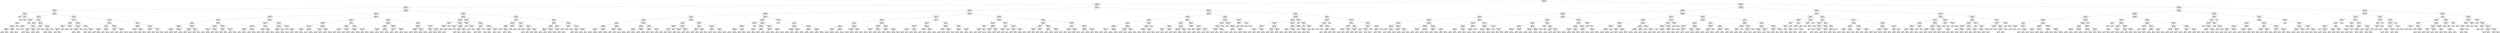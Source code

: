 digraph Tree {
node [shape=box] ;
0 [label="ProductsUsed <= 12.5\ngini = 0.434\nsamples = 140018\nvalue = [95523, 44495]"] ;
1 [label="ProductsUsed <= 7.5\ngini = 0.347\nsamples = 85308\nvalue = [66278, 19030]"] ;
0 -> 1 [labeldistance=2.5, labelangle=45, headlabel="True"] ;
2 [label="ProductsUsed <= 3.5\ngini = 0.261\nsamples = 37254\nvalue = [31517, 5737]"] ;
1 -> 2 ;
3 [label="totalBilled <= 283.361\ngini = 0.162\nsamples = 8612\nvalue = [7848, 764]"] ;
2 -> 3 ;
4 [label="customer_age <= 19.5\ngini = 0.474\nsamples = 75\nvalue = [29, 46]"] ;
3 -> 4 ;
5 [label="gini = 0.49\nsamples = 21\nvalue = [12, 9]"] ;
4 -> 5 ;
6 [label="totalBilled <= 20.959\ngini = 0.431\nsamples = 54\nvalue = [17, 37]"] ;
4 -> 6 ;
7 [label="gini = 0.36\nsamples = 34\nvalue = [8, 26]"] ;
6 -> 7 ;
8 [label="gini = 0.495\nsamples = 20\nvalue = [9, 11]"] ;
6 -> 8 ;
9 [label="ProductsUsed <= 2.5\ngini = 0.154\nsamples = 8537\nvalue = [7819, 718]"] ;
3 -> 9 ;
10 [label="ProductsUsed <= 1.5\ngini = 0.116\nsamples = 4617\nvalue = [4331, 286]"] ;
9 -> 10 ;
11 [label="customer_age <= 113.5\ngini = 0.084\nsamples = 1653\nvalue = [1580, 73]"] ;
10 -> 11 ;
12 [label="Geo_Code <= 2.5\ngini = 0.08\nsamples = 1626\nvalue = [1558, 68]"] ;
11 -> 12 ;
13 [label="customer_age <= 45.5\ngini = 0.089\nsamples = 1456\nvalue = [1388, 68]"] ;
12 -> 13 ;
14 [label="customer_age <= 40.5\ngini = 0.106\nsamples = 993\nvalue = [937, 56]"] ;
13 -> 14 ;
15 [label="gini = 0.1\nsamples = 950\nvalue = [900, 50]"] ;
14 -> 15 ;
16 [label="gini = 0.24\nsamples = 43\nvalue = [37, 6]"] ;
14 -> 16 ;
17 [label="customer_age <= 80.5\ngini = 0.05\nsamples = 463\nvalue = [451, 12]"] ;
13 -> 17 ;
18 [label="gini = 0.029\nsamples = 401\nvalue = [395, 6]"] ;
17 -> 18 ;
19 [label="gini = 0.175\nsamples = 62\nvalue = [56, 6]"] ;
17 -> 19 ;
20 [label="gini = 0.0\nsamples = 170\nvalue = [170, 0]"] ;
12 -> 20 ;
21 [label="gini = 0.302\nsamples = 27\nvalue = [22, 5]"] ;
11 -> 21 ;
22 [label="totalBilled <= 1572.762\ngini = 0.133\nsamples = 2964\nvalue = [2751, 213]"] ;
10 -> 22 ;
23 [label="customer_age <= 2.5\ngini = 0.1\nsamples = 1400\nvalue = [1326, 74]"] ;
22 -> 23 ;
24 [label="totalBilled <= 1102.867\ngini = 0.013\nsamples = 152\nvalue = [151, 1]"] ;
23 -> 24 ;
25 [label="gini = 0.077\nsamples = 25\nvalue = [24, 1]"] ;
24 -> 25 ;
26 [label="gini = 0.0\nsamples = 127\nvalue = [127, 0]"] ;
24 -> 26 ;
27 [label="totalBilled <= 1237.587\ngini = 0.11\nsamples = 1248\nvalue = [1175, 73]"] ;
23 -> 27 ;
28 [label="customer_age <= 9.5\ngini = 0.132\nsamples = 664\nvalue = [617, 47]"] ;
27 -> 28 ;
29 [label="gini = 0.251\nsamples = 102\nvalue = [87, 15]"] ;
28 -> 29 ;
30 [label="gini = 0.107\nsamples = 562\nvalue = [530, 32]"] ;
28 -> 30 ;
31 [label="customer_age <= 17.5\ngini = 0.085\nsamples = 584\nvalue = [558, 26]"] ;
27 -> 31 ;
32 [label="gini = 0.038\nsamples = 205\nvalue = [201, 4]"] ;
31 -> 32 ;
33 [label="gini = 0.109\nsamples = 379\nvalue = [357, 22]"] ;
31 -> 33 ;
34 [label="totalBilled <= 1601.23\ngini = 0.162\nsamples = 1564\nvalue = [1425, 139]"] ;
22 -> 34 ;
35 [label="customer_age <= 42.0\ngini = 0.348\nsamples = 49\nvalue = [38, 11]"] ;
34 -> 35 ;
36 [label="gini = 0.444\nsamples = 27\nvalue = [18, 9]"] ;
35 -> 36 ;
37 [label="gini = 0.165\nsamples = 22\nvalue = [20, 2]"] ;
35 -> 37 ;
38 [label="customer_age <= 113.5\ngini = 0.155\nsamples = 1515\nvalue = [1387, 128]"] ;
34 -> 38 ;
39 [label="Geo_Code <= 1.5\ngini = 0.15\nsamples = 1491\nvalue = [1369, 122]"] ;
38 -> 39 ;
40 [label="gini = 0.168\nsamples = 887\nvalue = [805, 82]"] ;
39 -> 40 ;
41 [label="gini = 0.124\nsamples = 604\nvalue = [564, 40]"] ;
39 -> 41 ;
42 [label="gini = 0.375\nsamples = 24\nvalue = [18, 6]"] ;
38 -> 42 ;
43 [label="totalBilled <= 1391.716\ngini = 0.196\nsamples = 3920\nvalue = [3488, 432]"] ;
9 -> 43 ;
44 [label="totalBilled <= 1022.369\ngini = 0.17\nsamples = 1518\nvalue = [1376, 142]"] ;
43 -> 44 ;
45 [label="Geo_Code <= 2.5\ngini = 0.288\nsamples = 149\nvalue = [123, 26]"] ;
44 -> 45 ;
46 [label="totalBilled <= 1014.045\ngini = 0.181\nsamples = 109\nvalue = [98, 11]"] ;
45 -> 46 ;
47 [label="totalBilled <= 1006.046\ngini = 0.069\nsamples = 84\nvalue = [81, 3]"] ;
46 -> 47 ;
48 [label="gini = 0.165\nsamples = 33\nvalue = [30, 3]"] ;
47 -> 48 ;
49 [label="gini = 0.0\nsamples = 51\nvalue = [51, 0]"] ;
47 -> 49 ;
50 [label="gini = 0.435\nsamples = 25\nvalue = [17, 8]"] ;
46 -> 50 ;
51 [label="customer_age <= 35.5\ngini = 0.469\nsamples = 40\nvalue = [25, 15]"] ;
45 -> 51 ;
52 [label="gini = 0.455\nsamples = 20\nvalue = [13, 7]"] ;
51 -> 52 ;
53 [label="gini = 0.48\nsamples = 20\nvalue = [12, 8]"] ;
51 -> 53 ;
54 [label="totalBilled <= 1331.291\ngini = 0.155\nsamples = 1369\nvalue = [1253, 116]"] ;
44 -> 54 ;
55 [label="totalBilled <= 1324.643\ngini = 0.167\nsamples = 1200\nvalue = [1090, 110]"] ;
54 -> 55 ;
56 [label="customer_age <= 99.5\ngini = 0.16\nsamples = 1178\nvalue = [1075, 103]"] ;
55 -> 56 ;
57 [label="gini = 0.152\nsamples = 1120\nvalue = [1027, 93]"] ;
56 -> 57 ;
58 [label="gini = 0.285\nsamples = 58\nvalue = [48, 10]"] ;
56 -> 58 ;
59 [label="gini = 0.434\nsamples = 22\nvalue = [15, 7]"] ;
55 -> 59 ;
60 [label="customer_age <= 4.5\ngini = 0.068\nsamples = 169\nvalue = [163, 6]"] ;
54 -> 60 ;
61 [label="gini = 0.172\nsamples = 21\nvalue = [19, 2]"] ;
60 -> 61 ;
62 [label="totalBilled <= 1369.911\ngini = 0.053\nsamples = 148\nvalue = [144, 4]"] ;
60 -> 62 ;
63 [label="gini = 0.081\nsamples = 95\nvalue = [91, 4]"] ;
62 -> 63 ;
64 [label="gini = 0.0\nsamples = 53\nvalue = [53, 0]"] ;
62 -> 64 ;
65 [label="customer_age <= 32.5\ngini = 0.212\nsamples = 2402\nvalue = [2112, 290]"] ;
43 -> 65 ;
66 [label="customer_age <= 14.5\ngini = 0.237\nsamples = 1275\nvalue = [1100, 175]"] ;
65 -> 66 ;
67 [label="Geo_Code <= 1.5\ngini = 0.199\nsamples = 722\nvalue = [641, 81]"] ;
66 -> 67 ;
68 [label="totalBilled <= 1562.79\ngini = 0.224\nsamples = 427\nvalue = [372, 55]"] ;
67 -> 68 ;
69 [label="gini = 0.328\nsamples = 63\nvalue = [50, 13]"] ;
68 -> 69 ;
70 [label="gini = 0.204\nsamples = 364\nvalue = [322, 42]"] ;
68 -> 70 ;
71 [label="totalBilled <= 1594.902\ngini = 0.161\nsamples = 295\nvalue = [269, 26]"] ;
67 -> 71 ;
72 [label="gini = 0.0\nsamples = 47\nvalue = [47, 0]"] ;
71 -> 72 ;
73 [label="gini = 0.188\nsamples = 248\nvalue = [222, 26]"] ;
71 -> 73 ;
74 [label="totalBilled <= 1892.194\ngini = 0.282\nsamples = 553\nvalue = [459, 94]"] ;
66 -> 74 ;
75 [label="customer_age <= 30.5\ngini = 0.357\nsamples = 198\nvalue = [152, 46]"] ;
74 -> 75 ;
76 [label="gini = 0.331\nsamples = 177\nvalue = [140, 37]"] ;
75 -> 76 ;
77 [label="gini = 0.49\nsamples = 21\nvalue = [12, 9]"] ;
75 -> 77 ;
78 [label="totalBilled <= 3039.855\ngini = 0.234\nsamples = 355\nvalue = [307, 48]"] ;
74 -> 78 ;
79 [label="gini = 0.181\nsamples = 179\nvalue = [161, 18]"] ;
78 -> 79 ;
80 [label="gini = 0.283\nsamples = 176\nvalue = [146, 30]"] ;
78 -> 80 ;
81 [label="customer_age <= 92.5\ngini = 0.183\nsamples = 1127\nvalue = [1012, 115]"] ;
65 -> 81 ;
82 [label="customer_age <= 71.5\ngini = 0.169\nsamples = 968\nvalue = [878, 90]"] ;
81 -> 82 ;
83 [label="customer_age <= 67.5\ngini = 0.188\nsamples = 754\nvalue = [675, 79]"] ;
82 -> 83 ;
84 [label="gini = 0.172\nsamples = 696\nvalue = [630, 66]"] ;
83 -> 84 ;
85 [label="gini = 0.348\nsamples = 58\nvalue = [45, 13]"] ;
83 -> 85 ;
86 [label="customer_age <= 82.5\ngini = 0.098\nsamples = 214\nvalue = [203, 11]"] ;
82 -> 86 ;
87 [label="gini = 0.021\nsamples = 96\nvalue = [95, 1]"] ;
86 -> 87 ;
88 [label="gini = 0.155\nsamples = 118\nvalue = [108, 10]"] ;
86 -> 88 ;
89 [label="customer_age <= 111.5\ngini = 0.265\nsamples = 159\nvalue = [134, 25]"] ;
81 -> 89 ;
90 [label="totalBilled <= 1841.653\ngini = 0.312\nsamples = 88\nvalue = [71, 17]"] ;
89 -> 90 ;
91 [label="gini = 0.381\nsamples = 39\nvalue = [29, 10]"] ;
90 -> 91 ;
92 [label="gini = 0.245\nsamples = 49\nvalue = [42, 7]"] ;
90 -> 92 ;
93 [label="totalBilled <= 2217.908\ngini = 0.2\nsamples = 71\nvalue = [63, 8]"] ;
89 -> 93 ;
94 [label="gini = 0.255\nsamples = 40\nvalue = [34, 6]"] ;
93 -> 94 ;
95 [label="gini = 0.121\nsamples = 31\nvalue = [29, 2]"] ;
93 -> 95 ;
96 [label="totalBilled <= 3851.057\ngini = 0.287\nsamples = 28642\nvalue = [23669, 4973]"] ;
2 -> 96 ;
97 [label="ProductsUsed <= 5.5\ngini = 0.273\nsamples = 24400\nvalue = [20424, 3976]"] ;
96 -> 97 ;
98 [label="customer_age <= 28.5\ngini = 0.245\nsamples = 10150\nvalue = [8700, 1450]"] ;
97 -> 98 ;
99 [label="Geo_Code <= 2.5\ngini = 0.267\nsamples = 4012\nvalue = [3375, 637]"] ;
98 -> 99 ;
100 [label="Geo_Code <= 1.5\ngini = 0.254\nsamples = 2997\nvalue = [2550, 447]"] ;
99 -> 100 ;
101 [label="totalBilled <= 1097.109\ngini = 0.271\nsamples = 2467\nvalue = [2068, 399]"] ;
100 -> 101 ;
102 [label="customer_age <= 16.5\ngini = 0.164\nsamples = 278\nvalue = [253, 25]"] ;
101 -> 102 ;
103 [label="gini = 0.209\nsamples = 169\nvalue = [149, 20]"] ;
102 -> 103 ;
104 [label="gini = 0.088\nsamples = 109\nvalue = [104, 5]"] ;
102 -> 104 ;
105 [label="totalBilled <= 1105.378\ngini = 0.283\nsamples = 2189\nvalue = [1815, 374]"] ;
101 -> 105 ;
106 [label="gini = 0.431\nsamples = 35\nvalue = [24, 11]"] ;
105 -> 106 ;
107 [label="gini = 0.28\nsamples = 2154\nvalue = [1791, 363]"] ;
105 -> 107 ;
108 [label="totalBilled <= 3029.436\ngini = 0.165\nsamples = 530\nvalue = [482, 48]"] ;
100 -> 108 ;
109 [label="totalBilled <= 1081.995\ngini = 0.146\nsamples = 455\nvalue = [419, 36]"] ;
108 -> 109 ;
110 [label="gini = 0.295\nsamples = 39\nvalue = [32, 7]"] ;
109 -> 110 ;
111 [label="gini = 0.13\nsamples = 416\nvalue = [387, 29]"] ;
109 -> 111 ;
112 [label="customer_age <= 18.5\ngini = 0.269\nsamples = 75\nvalue = [63, 12]"] ;
108 -> 112 ;
113 [label="gini = 0.346\nsamples = 54\nvalue = [42, 12]"] ;
112 -> 113 ;
114 [label="gini = 0.0\nsamples = 21\nvalue = [21, 0]"] ;
112 -> 114 ;
115 [label="Geo_Code <= 3.5\ngini = 0.304\nsamples = 1015\nvalue = [825, 190]"] ;
99 -> 115 ;
116 [label="customer_age <= 22.5\ngini = 0.33\nsamples = 709\nvalue = [561, 148]"] ;
115 -> 116 ;
117 [label="totalBilled <= 1109.417\ngini = 0.314\nsamples = 579\nvalue = [466, 113]"] ;
116 -> 117 ;
118 [label="gini = 0.367\nsamples = 99\nvalue = [75, 24]"] ;
117 -> 118 ;
119 [label="gini = 0.302\nsamples = 480\nvalue = [391, 89]"] ;
117 -> 119 ;
120 [label="totalBilled <= 1176.845\ngini = 0.393\nsamples = 130\nvalue = [95, 35]"] ;
116 -> 120 ;
121 [label="gini = 0.499\nsamples = 27\nvalue = [13, 14]"] ;
120 -> 121 ;
122 [label="gini = 0.325\nsamples = 103\nvalue = [82, 21]"] ;
120 -> 122 ;
123 [label="customer_age <= 6.5\ngini = 0.237\nsamples = 306\nvalue = [264, 42]"] ;
115 -> 123 ;
124 [label="customer_age <= 3.5\ngini = 0.368\nsamples = 70\nvalue = [53, 17]"] ;
123 -> 124 ;
125 [label="gini = 0.295\nsamples = 39\nvalue = [32, 7]"] ;
124 -> 125 ;
126 [label="gini = 0.437\nsamples = 31\nvalue = [21, 10]"] ;
124 -> 126 ;
127 [label="totalBilled <= 1748.655\ngini = 0.189\nsamples = 236\nvalue = [211, 25]"] ;
123 -> 127 ;
128 [label="gini = 0.14\nsamples = 159\nvalue = [147, 12]"] ;
127 -> 128 ;
129 [label="gini = 0.281\nsamples = 77\nvalue = [64, 13]"] ;
127 -> 129 ;
130 [label="totalBilled <= 1628.174\ngini = 0.23\nsamples = 6138\nvalue = [5325, 813]"] ;
98 -> 130 ;
131 [label="totalBilled <= 1240.561\ngini = 0.213\nsamples = 3537\nvalue = [3108, 429]"] ;
130 -> 131 ;
132 [label="totalBilled <= 1128.003\ngini = 0.235\nsamples = 1760\nvalue = [1521, 239]"] ;
131 -> 132 ;
133 [label="totalBilled <= 1008.378\ngini = 0.203\nsamples = 1045\nvalue = [925, 120]"] ;
132 -> 133 ;
134 [label="gini = 0.1\nsamples = 114\nvalue = [108, 6]"] ;
133 -> 134 ;
135 [label="gini = 0.215\nsamples = 931\nvalue = [817, 114]"] ;
133 -> 135 ;
136 [label="totalBilled <= 1182.138\ngini = 0.277\nsamples = 715\nvalue = [596, 119]"] ;
132 -> 136 ;
137 [label="gini = 0.323\nsamples = 351\nvalue = [280, 71]"] ;
136 -> 137 ;
138 [label="gini = 0.229\nsamples = 364\nvalue = [316, 48]"] ;
136 -> 138 ;
139 [label="customer_age <= 37.5\ngini = 0.191\nsamples = 1777\nvalue = [1587, 190]"] ;
131 -> 139 ;
140 [label="Geo_Code <= 5.5\ngini = 0.25\nsamples = 342\nvalue = [292, 50]"] ;
139 -> 140 ;
141 [label="gini = 0.263\nsamples = 321\nvalue = [271, 50]"] ;
140 -> 141 ;
142 [label="gini = 0.0\nsamples = 21\nvalue = [21, 0]"] ;
140 -> 142 ;
143 [label="ProductsUsed <= 4.5\ngini = 0.176\nsamples = 1435\nvalue = [1295, 140]"] ;
139 -> 143 ;
144 [label="gini = 0.145\nsamples = 623\nvalue = [574, 49]"] ;
143 -> 144 ;
145 [label="gini = 0.199\nsamples = 812\nvalue = [721, 91]"] ;
143 -> 145 ;
146 [label="Geo_Code <= 2.5\ngini = 0.252\nsamples = 2601\nvalue = [2217, 384]"] ;
130 -> 146 ;
147 [label="customer_age <= 134.5\ngini = 0.235\nsamples = 1996\nvalue = [1724, 272]"] ;
146 -> 147 ;
148 [label="customer_age <= 74.5\ngini = 0.232\nsamples = 1960\nvalue = [1698, 262]"] ;
147 -> 148 ;
149 [label="gini = 0.249\nsamples = 1405\nvalue = [1200, 205]"] ;
148 -> 149 ;
150 [label="gini = 0.184\nsamples = 555\nvalue = [498, 57]"] ;
148 -> 150 ;
151 [label="gini = 0.401\nsamples = 36\nvalue = [26, 10]"] ;
147 -> 151 ;
152 [label="totalBilled <= 1654.276\ngini = 0.302\nsamples = 605\nvalue = [493, 112]"] ;
146 -> 152 ;
153 [label="gini = 0.495\nsamples = 20\nvalue = [11, 9]"] ;
152 -> 153 ;
154 [label="customer_age <= 91.5\ngini = 0.29\nsamples = 585\nvalue = [482, 103]"] ;
152 -> 154 ;
155 [label="gini = 0.313\nsamples = 474\nvalue = [382, 92]"] ;
154 -> 155 ;
156 [label="gini = 0.179\nsamples = 111\nvalue = [100, 11]"] ;
154 -> 156 ;
157 [label="customer_age <= 24.5\ngini = 0.292\nsamples = 14250\nvalue = [11724, 2526]"] ;
97 -> 157 ;
158 [label="Geo_Code <= 1.5\ngini = 0.327\nsamples = 4236\nvalue = [3364, 872]"] ;
157 -> 158 ;
159 [label="totalBilled <= 1684.555\ngini = 0.345\nsamples = 2470\nvalue = [1923, 547]"] ;
158 -> 159 ;
160 [label="totalBilled <= 1041.028\ngini = 0.325\nsamples = 1395\nvalue = [1110, 285]"] ;
159 -> 160 ;
161 [label="ProductsUsed <= 6.5\ngini = 0.408\nsamples = 126\nvalue = [90, 36]"] ;
160 -> 161 ;
162 [label="gini = 0.32\nsamples = 65\nvalue = [52, 13]"] ;
161 -> 162 ;
163 [label="gini = 0.47\nsamples = 61\nvalue = [38, 23]"] ;
161 -> 163 ;
164 [label="totalBilled <= 1084.231\ngini = 0.315\nsamples = 1269\nvalue = [1020, 249]"] ;
160 -> 164 ;
165 [label="gini = 0.172\nsamples = 116\nvalue = [105, 11]"] ;
164 -> 165 ;
166 [label="gini = 0.328\nsamples = 1153\nvalue = [915, 238]"] ;
164 -> 166 ;
167 [label="totalBilled <= 2021.208\ngini = 0.369\nsamples = 1075\nvalue = [813, 262]"] ;
159 -> 167 ;
168 [label="totalBilled <= 1984.728\ngini = 0.411\nsamples = 339\nvalue = [241, 98]"] ;
167 -> 168 ;
169 [label="gini = 0.401\nsamples = 317\nvalue = [229, 88]"] ;
168 -> 169 ;
170 [label="gini = 0.496\nsamples = 22\nvalue = [12, 10]"] ;
168 -> 170 ;
171 [label="customer_age <= 17.5\ngini = 0.346\nsamples = 736\nvalue = [572, 164]"] ;
167 -> 171 ;
172 [label="gini = 0.328\nsamples = 537\nvalue = [426, 111]"] ;
171 -> 172 ;
173 [label="gini = 0.391\nsamples = 199\nvalue = [146, 53]"] ;
171 -> 173 ;
174 [label="Geo_Code <= 2.5\ngini = 0.3\nsamples = 1766\nvalue = [1441, 325]"] ;
158 -> 174 ;
175 [label="ProductsUsed <= 6.5\ngini = 0.236\nsamples = 490\nvalue = [423, 67]"] ;
174 -> 175 ;
176 [label="totalBilled <= 1384.38\ngini = 0.182\nsamples = 247\nvalue = [222, 25]"] ;
175 -> 176 ;
177 [label="gini = 0.105\nsamples = 72\nvalue = [68, 4]"] ;
176 -> 177 ;
178 [label="gini = 0.211\nsamples = 175\nvalue = [154, 21]"] ;
176 -> 178 ;
179 [label="totalBilled <= 1220.848\ngini = 0.286\nsamples = 243\nvalue = [201, 42]"] ;
175 -> 179 ;
180 [label="gini = 0.412\nsamples = 31\nvalue = [22, 9]"] ;
179 -> 180 ;
181 [label="gini = 0.263\nsamples = 212\nvalue = [179, 33]"] ;
179 -> 181 ;
182 [label="Geo_Code <= 5.5\ngini = 0.323\nsamples = 1276\nvalue = [1018, 258]"] ;
174 -> 182 ;
183 [label="totalBilled <= 2005.647\ngini = 0.347\nsamples = 825\nvalue = [641, 184]"] ;
182 -> 183 ;
184 [label="gini = 0.318\nsamples = 580\nvalue = [465, 115]"] ;
183 -> 184 ;
185 [label="gini = 0.405\nsamples = 245\nvalue = [176, 69]"] ;
183 -> 185 ;
186 [label="totalBilled <= 1054.599\ngini = 0.274\nsamples = 451\nvalue = [377, 74]"] ;
182 -> 186 ;
187 [label="gini = 0.0\nsamples = 29\nvalue = [29, 0]"] ;
186 -> 187 ;
188 [label="gini = 0.289\nsamples = 422\nvalue = [348, 74]"] ;
186 -> 188 ;
189 [label="Geo_Code <= 2.5\ngini = 0.276\nsamples = 10014\nvalue = [8360, 1654]"] ;
157 -> 189 ;
190 [label="customer_age <= 71.5\ngini = 0.262\nsamples = 7152\nvalue = [6041, 1111]"] ;
189 -> 190 ;
191 [label="Geo_Code <= 1.5\ngini = 0.28\nsamples = 4825\nvalue = [4014, 811]"] ;
190 -> 191 ;
192 [label="totalBilled <= 2358.758\ngini = 0.286\nsamples = 4456\nvalue = [3684, 772]"] ;
191 -> 192 ;
193 [label="gini = 0.273\nsamples = 3502\nvalue = [2932, 570]"] ;
192 -> 193 ;
194 [label="gini = 0.334\nsamples = 954\nvalue = [752, 202]"] ;
192 -> 194 ;
195 [label="ProductsUsed <= 6.5\ngini = 0.189\nsamples = 369\nvalue = [330, 39]"] ;
191 -> 195 ;
196 [label="gini = 0.111\nsamples = 187\nvalue = [176, 11]"] ;
195 -> 196 ;
197 [label="gini = 0.26\nsamples = 182\nvalue = [154, 28]"] ;
195 -> 197 ;
198 [label="totalBilled <= 1960.005\ngini = 0.225\nsamples = 2327\nvalue = [2027, 300]"] ;
190 -> 198 ;
199 [label="customer_age <= 89.5\ngini = 0.2\nsamples = 1516\nvalue = [1345, 171]"] ;
198 -> 199 ;
200 [label="gini = 0.235\nsamples = 737\nvalue = [637, 100]"] ;
199 -> 200 ;
201 [label="gini = 0.166\nsamples = 779\nvalue = [708, 71]"] ;
199 -> 201 ;
202 [label="totalBilled <= 2050.313\ngini = 0.268\nsamples = 811\nvalue = [682, 129]"] ;
198 -> 202 ;
203 [label="gini = 0.425\nsamples = 62\nvalue = [43, 19]"] ;
202 -> 203 ;
204 [label="gini = 0.251\nsamples = 749\nvalue = [639, 110]"] ;
202 -> 204 ;
205 [label="Geo_Code <= 4.0\ngini = 0.307\nsamples = 2862\nvalue = [2319, 543]"] ;
189 -> 205 ;
206 [label="totalBilled <= 1256.817\ngini = 0.324\nsamples = 1997\nvalue = [1591, 406]"] ;
205 -> 206 ;
207 [label="customer_age <= 55.5\ngini = 0.36\nsamples = 514\nvalue = [393, 121]"] ;
206 -> 207 ;
208 [label="gini = 0.412\nsamples = 248\nvalue = [176, 72]"] ;
207 -> 208 ;
209 [label="gini = 0.301\nsamples = 266\nvalue = [217, 49]"] ;
207 -> 209 ;
210 [label="totalBilled <= 1548.367\ngini = 0.31\nsamples = 1483\nvalue = [1198, 285]"] ;
206 -> 210 ;
211 [label="gini = 0.262\nsamples = 445\nvalue = [376, 69]"] ;
210 -> 211 ;
212 [label="gini = 0.33\nsamples = 1038\nvalue = [822, 216]"] ;
210 -> 212 ;
213 [label="totalBilled <= 2369.179\ngini = 0.267\nsamples = 865\nvalue = [728, 137]"] ;
205 -> 213 ;
214 [label="customer_age <= 64.5\ngini = 0.234\nsamples = 671\nvalue = [580, 91]"] ;
213 -> 214 ;
215 [label="gini = 0.207\nsamples = 503\nvalue = [444, 59]"] ;
214 -> 215 ;
216 [label="gini = 0.308\nsamples = 168\nvalue = [136, 32]"] ;
214 -> 216 ;
217 [label="customer_age <= 32.5\ngini = 0.362\nsamples = 194\nvalue = [148, 46]"] ;
213 -> 217 ;
218 [label="gini = 0.184\nsamples = 39\nvalue = [35, 4]"] ;
217 -> 218 ;
219 [label="gini = 0.395\nsamples = 155\nvalue = [113, 42]"] ;
217 -> 219 ;
220 [label="totalBilled <= 5904.14\ngini = 0.36\nsamples = 4242\nvalue = [3245, 997]"] ;
96 -> 220 ;
221 [label="customer_age <= 56.5\ngini = 0.332\nsamples = 2159\nvalue = [1706, 453]"] ;
220 -> 221 ;
222 [label="totalBilled <= 3924.921\ngini = 0.355\nsamples = 1482\nvalue = [1140, 342]"] ;
221 -> 222 ;
223 [label="customer_age <= 37.5\ngini = 0.444\nsamples = 87\nvalue = [58, 29]"] ;
222 -> 223 ;
224 [label="totalBilled <= 3878.74\ngini = 0.391\nsamples = 60\nvalue = [44, 16]"] ;
223 -> 224 ;
225 [label="gini = 0.245\nsamples = 21\nvalue = [18, 3]"] ;
224 -> 225 ;
226 [label="gini = 0.444\nsamples = 39\nvalue = [26, 13]"] ;
224 -> 226 ;
227 [label="gini = 0.499\nsamples = 27\nvalue = [14, 13]"] ;
223 -> 227 ;
228 [label="totalBilled <= 3970.037\ngini = 0.348\nsamples = 1395\nvalue = [1082, 313]"] ;
222 -> 228 ;
229 [label="totalBilled <= 3947.71\ngini = 0.147\nsamples = 50\nvalue = [46, 4]"] ;
228 -> 229 ;
230 [label="gini = 0.252\nsamples = 27\nvalue = [23, 4]"] ;
229 -> 230 ;
231 [label="gini = 0.0\nsamples = 23\nvalue = [23, 0]"] ;
229 -> 231 ;
232 [label="totalBilled <= 4014.367\ngini = 0.354\nsamples = 1345\nvalue = [1036, 309]"] ;
228 -> 232 ;
233 [label="Geo_Code <= 0.5\ngini = 0.483\nsamples = 44\nvalue = [26, 18]"] ;
232 -> 233 ;
234 [label="gini = 0.386\nsamples = 23\nvalue = [17, 6]"] ;
233 -> 234 ;
235 [label="gini = 0.49\nsamples = 21\nvalue = [9, 12]"] ;
233 -> 235 ;
236 [label="Geo_Code <= 0.5\ngini = 0.347\nsamples = 1301\nvalue = [1010, 291]"] ;
232 -> 236 ;
237 [label="gini = 0.369\nsamples = 597\nvalue = [451, 146]"] ;
236 -> 237 ;
238 [label="gini = 0.327\nsamples = 704\nvalue = [559, 145]"] ;
236 -> 238 ;
239 [label="totalBilled <= 3991.562\ngini = 0.274\nsamples = 677\nvalue = [566, 111]"] ;
221 -> 239 ;
240 [label="totalBilled <= 3927.259\ngini = 0.413\nsamples = 79\nvalue = [56, 23]"] ;
239 -> 240 ;
241 [label="gini = 0.245\nsamples = 35\nvalue = [30, 5]"] ;
240 -> 241 ;
242 [label="totalBilled <= 3960.974\ngini = 0.483\nsamples = 44\nvalue = [26, 18]"] ;
240 -> 242 ;
243 [label="gini = 0.499\nsamples = 23\nvalue = [11, 12]"] ;
242 -> 243 ;
244 [label="gini = 0.408\nsamples = 21\nvalue = [15, 6]"] ;
242 -> 244 ;
245 [label="ProductsUsed <= 4.5\ngini = 0.251\nsamples = 598\nvalue = [510, 88]"] ;
239 -> 245 ;
246 [label="customer_age <= 76.5\ngini = 0.095\nsamples = 80\nvalue = [76, 4]"] ;
245 -> 246 ;
247 [label="totalBilled <= 4609.825\ngini = 0.169\nsamples = 43\nvalue = [39, 4]"] ;
246 -> 247 ;
248 [label="gini = 0.18\nsamples = 20\nvalue = [18, 2]"] ;
247 -> 248 ;
249 [label="gini = 0.159\nsamples = 23\nvalue = [21, 2]"] ;
247 -> 249 ;
250 [label="gini = 0.0\nsamples = 37\nvalue = [37, 0]"] ;
246 -> 250 ;
251 [label="totalBilled <= 4188.316\ngini = 0.272\nsamples = 518\nvalue = [434, 84]"] ;
245 -> 251 ;
252 [label="customer_age <= 81.0\ngini = 0.147\nsamples = 75\nvalue = [69, 6]"] ;
251 -> 252 ;
253 [label="gini = 0.0\nsamples = 29\nvalue = [29, 0]"] ;
252 -> 253 ;
254 [label="gini = 0.227\nsamples = 46\nvalue = [40, 6]"] ;
252 -> 254 ;
255 [label="totalBilled <= 5755.986\ngini = 0.29\nsamples = 443\nvalue = [365, 78]"] ;
251 -> 255 ;
256 [label="gini = 0.3\nsamples = 419\nvalue = [342, 77]"] ;
255 -> 256 ;
257 [label="gini = 0.08\nsamples = 24\nvalue = [23, 1]"] ;
255 -> 257 ;
258 [label="ProductsUsed <= 5.5\ngini = 0.386\nsamples = 2083\nvalue = [1539, 544]"] ;
220 -> 258 ;
259 [label="Geo_Code <= 1.5\ngini = 0.335\nsamples = 739\nvalue = [582, 157]"] ;
258 -> 259 ;
260 [label="customer_age <= 93.5\ngini = 0.366\nsamples = 472\nvalue = [358, 114]"] ;
259 -> 260 ;
261 [label="customer_age <= 5.5\ngini = 0.385\nsamples = 427\nvalue = [316, 111]"] ;
260 -> 261 ;
262 [label="gini = 0.499\nsamples = 25\nvalue = [13, 12]"] ;
261 -> 262 ;
263 [label="customer_age <= 32.5\ngini = 0.371\nsamples = 402\nvalue = [303, 99]"] ;
261 -> 263 ;
264 [label="gini = 0.329\nsamples = 178\nvalue = [141, 37]"] ;
263 -> 264 ;
265 [label="gini = 0.4\nsamples = 224\nvalue = [162, 62]"] ;
263 -> 265 ;
266 [label="customer_age <= 106.5\ngini = 0.124\nsamples = 45\nvalue = [42, 3]"] ;
260 -> 266 ;
267 [label="gini = 0.227\nsamples = 23\nvalue = [20, 3]"] ;
266 -> 267 ;
268 [label="gini = 0.0\nsamples = 22\nvalue = [22, 0]"] ;
266 -> 268 ;
269 [label="totalBilled <= 6561.747\ngini = 0.27\nsamples = 267\nvalue = [224, 43]"] ;
259 -> 269 ;
270 [label="customer_age <= 34.0\ngini = 0.402\nsamples = 43\nvalue = [31, 12]"] ;
269 -> 270 ;
271 [label="gini = 0.255\nsamples = 20\nvalue = [17, 3]"] ;
270 -> 271 ;
272 [label="gini = 0.476\nsamples = 23\nvalue = [14, 9]"] ;
270 -> 272 ;
273 [label="customer_age <= 53.5\ngini = 0.238\nsamples = 224\nvalue = [193, 31]"] ;
269 -> 273 ;
274 [label="customer_age <= 42.5\ngini = 0.276\nsamples = 157\nvalue = [131, 26]"] ;
273 -> 274 ;
275 [label="gini = 0.24\nsamples = 136\nvalue = [117, 19]"] ;
274 -> 275 ;
276 [label="gini = 0.444\nsamples = 21\nvalue = [14, 7]"] ;
274 -> 276 ;
277 [label="customer_age <= 72.5\ngini = 0.138\nsamples = 67\nvalue = [62, 5]"] ;
273 -> 277 ;
278 [label="gini = 0.0\nsamples = 23\nvalue = [23, 0]"] ;
277 -> 278 ;
279 [label="gini = 0.201\nsamples = 44\nvalue = [39, 5]"] ;
277 -> 279 ;
280 [label="Geo_Code <= 2.5\ngini = 0.41\nsamples = 1344\nvalue = [957, 387]"] ;
258 -> 280 ;
281 [label="Geo_Code <= 1.5\ngini = 0.395\nsamples = 1043\nvalue = [760, 283]"] ;
280 -> 281 ;
282 [label="customer_age <= 43.5\ngini = 0.414\nsamples = 882\nvalue = [624, 258]"] ;
281 -> 282 ;
283 [label="totalBilled <= 8097.792\ngini = 0.443\nsamples = 387\nvalue = [259, 128]"] ;
282 -> 283 ;
284 [label="gini = 0.475\nsamples = 170\nvalue = [104, 66]"] ;
283 -> 284 ;
285 [label="gini = 0.408\nsamples = 217\nvalue = [155, 62]"] ;
283 -> 285 ;
286 [label="totalBilled <= 11194.565\ngini = 0.387\nsamples = 495\nvalue = [365, 130]"] ;
282 -> 286 ;
287 [label="gini = 0.354\nsamples = 339\nvalue = [261, 78]"] ;
286 -> 287 ;
288 [label="gini = 0.444\nsamples = 156\nvalue = [104, 52]"] ;
286 -> 288 ;
289 [label="customer_age <= 54.5\ngini = 0.262\nsamples = 161\nvalue = [136, 25]"] ;
281 -> 289 ;
290 [label="totalBilled <= 6484.673\ngini = 0.212\nsamples = 141\nvalue = [124, 17]"] ;
289 -> 290 ;
291 [label="gini = 0.375\nsamples = 20\nvalue = [15, 5]"] ;
290 -> 291 ;
292 [label="gini = 0.179\nsamples = 121\nvalue = [109, 12]"] ;
290 -> 292 ;
293 [label="gini = 0.48\nsamples = 20\nvalue = [12, 8]"] ;
289 -> 293 ;
294 [label="customer_age <= 17.5\ngini = 0.452\nsamples = 301\nvalue = [197, 104]"] ;
280 -> 294 ;
295 [label="customer_age <= 11.5\ngini = 0.342\nsamples = 64\nvalue = [50, 14]"] ;
294 -> 295 ;
296 [label="gini = 0.48\nsamples = 25\nvalue = [15, 10]"] ;
295 -> 296 ;
297 [label="gini = 0.184\nsamples = 39\nvalue = [35, 4]"] ;
295 -> 297 ;
298 [label="totalBilled <= 6814.703\ngini = 0.471\nsamples = 237\nvalue = [147, 90]"] ;
294 -> 298 ;
299 [label="totalBilled <= 6291.793\ngini = 0.347\nsamples = 76\nvalue = [59, 17]"] ;
298 -> 299 ;
300 [label="gini = 0.469\nsamples = 32\nvalue = [20, 12]"] ;
299 -> 300 ;
301 [label="gini = 0.201\nsamples = 44\nvalue = [39, 5]"] ;
299 -> 301 ;
302 [label="customer_age <= 86.0\ngini = 0.496\nsamples = 161\nvalue = [88, 73]"] ;
298 -> 302 ;
303 [label="gini = 0.5\nsamples = 138\nvalue = [70, 68]"] ;
302 -> 303 ;
304 [label="gini = 0.34\nsamples = 23\nvalue = [18, 5]"] ;
302 -> 304 ;
305 [label="totalBilled <= 3743.728\ngini = 0.4\nsamples = 48054\nvalue = [34761, 13293]"] ;
1 -> 305 ;
306 [label="ProductsUsed <= 10.5\ngini = 0.378\nsamples = 36390\nvalue = [27186, 9204]"] ;
305 -> 306 ;
307 [label="customer_age <= 38.5\ngini = 0.354\nsamples = 23149\nvalue = [17821, 5328]"] ;
306 -> 307 ;
308 [label="Geo_Code <= 5.5\ngini = 0.379\nsamples = 10294\nvalue = [7680, 2614]"] ;
307 -> 308 ;
309 [label="Geo_Code <= 2.5\ngini = 0.388\nsamples = 8934\nvalue = [6581, 2353]"] ;
308 -> 309 ;
310 [label="Geo_Code <= 1.5\ngini = 0.376\nsamples = 6678\nvalue = [4999, 1679]"] ;
309 -> 310 ;
311 [label="Geo_Code <= 0.5\ngini = 0.386\nsamples = 6032\nvalue = [4459, 1573]"] ;
310 -> 311 ;
312 [label="customer_age <= 11.5\ngini = 0.374\nsamples = 4297\nvalue = [3226, 1071]"] ;
311 -> 312 ;
313 [label="gini = 0.419\nsamples = 952\nvalue = [667, 285]"] ;
312 -> 313 ;
314 [label="gini = 0.36\nsamples = 3345\nvalue = [2559, 786]"] ;
312 -> 314 ;
315 [label="customer_age <= 9.5\ngini = 0.411\nsamples = 1735\nvalue = [1233, 502]"] ;
311 -> 315 ;
316 [label="gini = 0.364\nsamples = 434\nvalue = [330, 104]"] ;
315 -> 316 ;
317 [label="gini = 0.425\nsamples = 1301\nvalue = [903, 398]"] ;
315 -> 317 ;
318 [label="customer_age <= 3.5\ngini = 0.274\nsamples = 646\nvalue = [540, 106]"] ;
310 -> 318 ;
319 [label="totalBilled <= 2243.61\ngini = 0.355\nsamples = 104\nvalue = [80, 24]"] ;
318 -> 319 ;
320 [label="gini = 0.397\nsamples = 77\nvalue = [56, 21]"] ;
319 -> 320 ;
321 [label="gini = 0.198\nsamples = 27\nvalue = [24, 3]"] ;
319 -> 321 ;
322 [label="customer_age <= 11.5\ngini = 0.257\nsamples = 542\nvalue = [460, 82]"] ;
318 -> 322 ;
323 [label="gini = 0.201\nsamples = 203\nvalue = [180, 23]"] ;
322 -> 323 ;
324 [label="gini = 0.288\nsamples = 339\nvalue = [280, 59]"] ;
322 -> 324 ;
325 [label="totalBilled <= 2730.063\ngini = 0.419\nsamples = 2256\nvalue = [1582, 674]"] ;
309 -> 325 ;
326 [label="customer_age <= 21.5\ngini = 0.409\nsamples = 1954\nvalue = [1393, 561]"] ;
325 -> 326 ;
327 [label="customer_age <= 2.5\ngini = 0.381\nsamples = 1025\nvalue = [762, 263]"] ;
326 -> 327 ;
328 [label="gini = 0.452\nsamples = 55\nvalue = [36, 19]"] ;
327 -> 328 ;
329 [label="gini = 0.377\nsamples = 970\nvalue = [726, 244]"] ;
327 -> 329 ;
330 [label="totalBilled <= 1823.147\ngini = 0.436\nsamples = 929\nvalue = [631, 298]"] ;
326 -> 330 ;
331 [label="gini = 0.451\nsamples = 671\nvalue = [441, 230]"] ;
330 -> 331 ;
332 [label="gini = 0.388\nsamples = 258\nvalue = [190, 68]"] ;
330 -> 332 ;
333 [label="ProductsUsed <= 9.5\ngini = 0.468\nsamples = 302\nvalue = [189, 113]"] ;
325 -> 333 ;
334 [label="customer_age <= 26.5\ngini = 0.434\nsamples = 192\nvalue = [131, 61]"] ;
333 -> 334 ;
335 [label="gini = 0.479\nsamples = 118\nvalue = [71, 47]"] ;
334 -> 335 ;
336 [label="gini = 0.307\nsamples = 74\nvalue = [60, 14]"] ;
334 -> 336 ;
337 [label="totalBilled <= 3531.741\ngini = 0.499\nsamples = 110\nvalue = [58, 52]"] ;
333 -> 337 ;
338 [label="gini = 0.5\nsamples = 90\nvalue = [44, 46]"] ;
337 -> 338 ;
339 [label="gini = 0.42\nsamples = 20\nvalue = [14, 6]"] ;
337 -> 339 ;
340 [label="customer_age <= 13.5\ngini = 0.31\nsamples = 1360\nvalue = [1099, 261]"] ;
308 -> 340 ;
341 [label="customer_age <= 5.5\ngini = 0.363\nsamples = 444\nvalue = [338, 106]"] ;
340 -> 341 ;
342 [label="totalBilled <= 2365.325\ngini = 0.402\nsamples = 140\nvalue = [101, 39]"] ;
341 -> 342 ;
343 [label="totalBilled <= 1717.657\ngini = 0.429\nsamples = 109\nvalue = [75, 34]"] ;
342 -> 343 ;
344 [label="gini = 0.387\nsamples = 84\nvalue = [62, 22]"] ;
343 -> 344 ;
345 [label="gini = 0.499\nsamples = 25\nvalue = [13, 12]"] ;
343 -> 345 ;
346 [label="gini = 0.271\nsamples = 31\nvalue = [26, 5]"] ;
342 -> 346 ;
347 [label="totalBilled <= 1268.877\ngini = 0.344\nsamples = 304\nvalue = [237, 67]"] ;
341 -> 347 ;
348 [label="totalBilled <= 1180.268\ngini = 0.292\nsamples = 107\nvalue = [88, 19]"] ;
347 -> 348 ;
349 [label="gini = 0.369\nsamples = 78\nvalue = [59, 19]"] ;
348 -> 349 ;
350 [label="gini = 0.0\nsamples = 29\nvalue = [29, 0]"] ;
348 -> 350 ;
351 [label="totalBilled <= 1520.756\ngini = 0.369\nsamples = 197\nvalue = [149, 48]"] ;
347 -> 351 ;
352 [label="gini = 0.462\nsamples = 58\nvalue = [37, 21]"] ;
351 -> 352 ;
353 [label="gini = 0.313\nsamples = 139\nvalue = [112, 27]"] ;
351 -> 353 ;
354 [label="totalBilled <= 1238.177\ngini = 0.281\nsamples = 916\nvalue = [761, 155]"] ;
340 -> 354 ;
355 [label="customer_age <= 28.5\ngini = 0.34\nsamples = 221\nvalue = [173, 48]"] ;
354 -> 355 ;
356 [label="customer_age <= 19.5\ngini = 0.397\nsamples = 139\nvalue = [101, 38]"] ;
355 -> 356 ;
357 [label="gini = 0.303\nsamples = 59\nvalue = [48, 11]"] ;
356 -> 357 ;
358 [label="gini = 0.447\nsamples = 80\nvalue = [53, 27]"] ;
356 -> 358 ;
359 [label="customer_age <= 31.5\ngini = 0.214\nsamples = 82\nvalue = [72, 10]"] ;
355 -> 359 ;
360 [label="gini = 0.074\nsamples = 26\nvalue = [25, 1]"] ;
359 -> 360 ;
361 [label="gini = 0.27\nsamples = 56\nvalue = [47, 9]"] ;
359 -> 361 ;
362 [label="totalBilled <= 2052.475\ngini = 0.261\nsamples = 695\nvalue = [588, 107]"] ;
354 -> 362 ;
363 [label="customer_age <= 23.5\ngini = 0.212\nsamples = 406\nvalue = [357, 49]"] ;
362 -> 363 ;
364 [label="gini = 0.263\nsamples = 173\nvalue = [146, 27]"] ;
363 -> 364 ;
365 [label="gini = 0.171\nsamples = 233\nvalue = [211, 22]"] ;
363 -> 365 ;
366 [label="customer_age <= 33.5\ngini = 0.321\nsamples = 289\nvalue = [231, 58]"] ;
362 -> 366 ;
367 [label="gini = 0.281\nsamples = 231\nvalue = [192, 39]"] ;
366 -> 367 ;
368 [label="gini = 0.441\nsamples = 58\nvalue = [39, 19]"] ;
366 -> 368 ;
369 [label="totalBilled <= 1727.285\ngini = 0.333\nsamples = 12855\nvalue = [10141, 2714]"] ;
307 -> 369 ;
370 [label="ProductsUsed <= 9.5\ngini = 0.309\nsamples = 6722\nvalue = [5438, 1284]"] ;
369 -> 370 ;
371 [label="customer_age <= 144.5\ngini = 0.289\nsamples = 4567\nvalue = [3767, 800]"] ;
370 -> 371 ;
372 [label="customer_age <= 117.5\ngini = 0.286\nsamples = 4529\nvalue = [3747, 782]"] ;
371 -> 372 ;
373 [label="customer_age <= 57.5\ngini = 0.292\nsamples = 4298\nvalue = [3534, 764]"] ;
372 -> 373 ;
374 [label="gini = 0.317\nsamples = 1740\nvalue = [1396, 344]"] ;
373 -> 374 ;
375 [label="gini = 0.274\nsamples = 2558\nvalue = [2138, 420]"] ;
373 -> 375 ;
376 [label="Geo_Code <= 0.5\ngini = 0.144\nsamples = 231\nvalue = [213, 18]"] ;
372 -> 376 ;
377 [label="gini = 0.091\nsamples = 167\nvalue = [159, 8]"] ;
376 -> 377 ;
378 [label="gini = 0.264\nsamples = 64\nvalue = [54, 10]"] ;
376 -> 378 ;
379 [label="gini = 0.499\nsamples = 38\nvalue = [20, 18]"] ;
371 -> 379 ;
380 [label="customer_age <= 68.5\ngini = 0.348\nsamples = 2155\nvalue = [1671, 484]"] ;
370 -> 380 ;
381 [label="totalBilled <= 1363.811\ngini = 0.366\nsamples = 1223\nvalue = [928, 295]"] ;
380 -> 381 ;
382 [label="customer_age <= 49.5\ngini = 0.337\nsamples = 731\nvalue = [574, 157]"] ;
381 -> 382 ;
383 [label="gini = 0.292\nsamples = 344\nvalue = [283, 61]"] ;
382 -> 383 ;
384 [label="gini = 0.373\nsamples = 387\nvalue = [291, 96]"] ;
382 -> 384 ;
385 [label="customer_age <= 42.5\ngini = 0.404\nsamples = 492\nvalue = [354, 138]"] ;
381 -> 385 ;
386 [label="gini = 0.285\nsamples = 64\nvalue = [53, 11]"] ;
385 -> 386 ;
387 [label="gini = 0.417\nsamples = 428\nvalue = [301, 127]"] ;
385 -> 387 ;
388 [label="totalBilled <= 1460.036\ngini = 0.323\nsamples = 932\nvalue = [743, 189]"] ;
380 -> 388 ;
389 [label="totalBilled <= 1295.484\ngini = 0.35\nsamples = 640\nvalue = [495, 145]"] ;
388 -> 389 ;
390 [label="gini = 0.319\nsamples = 442\nvalue = [354, 88]"] ;
389 -> 390 ;
391 [label="gini = 0.41\nsamples = 198\nvalue = [141, 57]"] ;
389 -> 391 ;
392 [label="customer_age <= 89.5\ngini = 0.256\nsamples = 292\nvalue = [248, 44]"] ;
388 -> 392 ;
393 [label="gini = 0.176\nsamples = 154\nvalue = [139, 15]"] ;
392 -> 393 ;
394 [label="gini = 0.332\nsamples = 138\nvalue = [109, 29]"] ;
392 -> 394 ;
395 [label="totalBilled <= 1730.747\ngini = 0.358\nsamples = 6133\nvalue = [4703, 1430]"] ;
369 -> 395 ;
396 [label="gini = 0.496\nsamples = 22\nvalue = [10, 12]"] ;
395 -> 396 ;
397 [label="Geo_Code <= 0.5\ngini = 0.356\nsamples = 6111\nvalue = [4693, 1418]"] ;
395 -> 397 ;
398 [label="customer_age <= 84.5\ngini = 0.341\nsamples = 3526\nvalue = [2758, 768]"] ;
397 -> 398 ;
399 [label="customer_age <= 81.5\ngini = 0.355\nsamples = 2435\nvalue = [1874, 561]"] ;
398 -> 399 ;
400 [label="gini = 0.348\nsamples = 2337\nvalue = [1813, 524]"] ;
399 -> 400 ;
401 [label="gini = 0.47\nsamples = 98\nvalue = [61, 37]"] ;
399 -> 401 ;
402 [label="customer_age <= 115.5\ngini = 0.307\nsamples = 1091\nvalue = [884, 207]"] ;
398 -> 402 ;
403 [label="gini = 0.284\nsamples = 777\nvalue = [644, 133]"] ;
402 -> 403 ;
404 [label="gini = 0.36\nsamples = 314\nvalue = [240, 74]"] ;
402 -> 404 ;
405 [label="ProductsUsed <= 9.5\ngini = 0.376\nsamples = 2585\nvalue = [1935, 650]"] ;
397 -> 405 ;
406 [label="customer_age <= 70.5\ngini = 0.357\nsamples = 1639\nvalue = [1257, 382]"] ;
405 -> 406 ;
407 [label="gini = 0.387\nsamples = 984\nvalue = [726, 258]"] ;
406 -> 407 ;
408 [label="gini = 0.307\nsamples = 655\nvalue = [531, 124]"] ;
406 -> 408 ;
409 [label="customer_age <= 63.5\ngini = 0.406\nsamples = 946\nvalue = [678, 268]"] ;
405 -> 409 ;
410 [label="gini = 0.354\nsamples = 500\nvalue = [385, 115]"] ;
409 -> 410 ;
411 [label="gini = 0.451\nsamples = 446\nvalue = [293, 153]"] ;
409 -> 411 ;
412 [label="customer_age <= 64.5\ngini = 0.414\nsamples = 13241\nvalue = [9365, 3876]"] ;
306 -> 412 ;
413 [label="totalBilled <= 2475.562\ngini = 0.427\nsamples = 9421\nvalue = [6511, 2910]"] ;
412 -> 413 ;
414 [label="customer_age <= 50.5\ngini = 0.419\nsamples = 7227\nvalue = [5064, 2163]"] ;
413 -> 414 ;
415 [label="Geo_Code <= 3.5\ngini = 0.426\nsamples = 5818\nvalue = [4029, 1789]"] ;
414 -> 415 ;
416 [label="Geo_Code <= 0.5\ngini = 0.43\nsamples = 5058\nvalue = [3475, 1583]"] ;
415 -> 416 ;
417 [label="customer_age <= 29.5\ngini = 0.417\nsamples = 2551\nvalue = [1795, 756]"] ;
416 -> 417 ;
418 [label="gini = 0.441\nsamples = 1322\nvalue = [889, 433]"] ;
417 -> 418 ;
419 [label="gini = 0.387\nsamples = 1229\nvalue = [906, 323]"] ;
417 -> 419 ;
420 [label="customer_age <= 9.5\ngini = 0.442\nsamples = 2507\nvalue = [1680, 827]"] ;
416 -> 420 ;
421 [label="gini = 0.39\nsamples = 396\nvalue = [291, 105]"] ;
420 -> 421 ;
422 [label="gini = 0.45\nsamples = 2111\nvalue = [1389, 722]"] ;
420 -> 422 ;
423 [label="totalBilled <= 1947.293\ngini = 0.395\nsamples = 760\nvalue = [554, 206]"] ;
415 -> 423 ;
424 [label="totalBilled <= 1129.766\ngini = 0.375\nsamples = 595\nvalue = [446, 149]"] ;
423 -> 424 ;
425 [label="gini = 0.439\nsamples = 132\nvalue = [89, 43]"] ;
424 -> 425 ;
426 [label="gini = 0.353\nsamples = 463\nvalue = [357, 106]"] ;
424 -> 426 ;
427 [label="ProductsUsed <= 11.5\ngini = 0.452\nsamples = 165\nvalue = [108, 57]"] ;
423 -> 427 ;
428 [label="gini = 0.412\nsamples = 93\nvalue = [66, 27]"] ;
427 -> 428 ;
429 [label="gini = 0.486\nsamples = 72\nvalue = [42, 30]"] ;
427 -> 429 ;
430 [label="customer_age <= 57.5\ngini = 0.39\nsamples = 1409\nvalue = [1035, 374]"] ;
414 -> 430 ;
431 [label="totalBilled <= 1908.036\ngini = 0.369\nsamples = 743\nvalue = [562, 181]"] ;
430 -> 431 ;
432 [label="totalBilled <= 1840.752\ngini = 0.345\nsamples = 518\nvalue = [403, 115]"] ;
431 -> 432 ;
433 [label="gini = 0.357\nsamples = 485\nvalue = [372, 113]"] ;
432 -> 433 ;
434 [label="gini = 0.114\nsamples = 33\nvalue = [31, 2]"] ;
432 -> 434 ;
435 [label="totalBilled <= 2142.236\ngini = 0.415\nsamples = 225\nvalue = [159, 66]"] ;
431 -> 435 ;
436 [label="gini = 0.475\nsamples = 98\nvalue = [60, 38]"] ;
435 -> 436 ;
437 [label="gini = 0.344\nsamples = 127\nvalue = [99, 28]"] ;
435 -> 437 ;
438 [label="Geo_Code <= 2.5\ngini = 0.412\nsamples = 666\nvalue = [473, 193]"] ;
430 -> 438 ;
439 [label="totalBilled <= 1072.137\ngini = 0.394\nsamples = 460\nvalue = [336, 124]"] ;
438 -> 439 ;
440 [label="gini = 0.48\nsamples = 40\nvalue = [24, 16]"] ;
439 -> 440 ;
441 [label="gini = 0.382\nsamples = 420\nvalue = [312, 108]"] ;
439 -> 441 ;
442 [label="totalBilled <= 2169.248\ngini = 0.446\nsamples = 206\nvalue = [137, 69]"] ;
438 -> 442 ;
443 [label="gini = 0.469\nsamples = 168\nvalue = [105, 63]"] ;
442 -> 443 ;
444 [label="gini = 0.266\nsamples = 38\nvalue = [32, 6]"] ;
442 -> 444 ;
445 [label="Geo_Code <= 2.5\ngini = 0.449\nsamples = 2194\nvalue = [1447, 747]"] ;
413 -> 445 ;
446 [label="totalBilled <= 2652.003\ngini = 0.43\nsamples = 1443\nvalue = [992, 451]"] ;
445 -> 446 ;
447 [label="totalBilled <= 2565.942\ngini = 0.473\nsamples = 304\nvalue = [187, 117]"] ;
446 -> 447 ;
448 [label="totalBilled <= 2551.738\ngini = 0.434\nsamples = 163\nvalue = [111, 52]"] ;
447 -> 448 ;
449 [label="gini = 0.448\nsamples = 142\nvalue = [94, 48]"] ;
448 -> 449 ;
450 [label="gini = 0.308\nsamples = 21\nvalue = [17, 4]"] ;
448 -> 450 ;
451 [label="customer_age <= 36.5\ngini = 0.497\nsamples = 141\nvalue = [76, 65]"] ;
447 -> 451 ;
452 [label="gini = 0.49\nsamples = 63\nvalue = [27, 36]"] ;
451 -> 452 ;
453 [label="gini = 0.467\nsamples = 78\nvalue = [49, 29]"] ;
451 -> 453 ;
454 [label="totalBilled <= 2719.572\ngini = 0.415\nsamples = 1139\nvalue = [805, 334]"] ;
446 -> 454 ;
455 [label="customer_age <= 18.0\ngini = 0.306\nsamples = 90\nvalue = [73, 17]"] ;
454 -> 455 ;
456 [label="gini = 0.423\nsamples = 23\nvalue = [16, 7]"] ;
455 -> 456 ;
457 [label="gini = 0.254\nsamples = 67\nvalue = [57, 10]"] ;
455 -> 457 ;
458 [label="customer_age <= 36.5\ngini = 0.422\nsamples = 1049\nvalue = [732, 317]"] ;
454 -> 458 ;
459 [label="gini = 0.394\nsamples = 585\nvalue = [427, 158]"] ;
458 -> 459 ;
460 [label="gini = 0.45\nsamples = 464\nvalue = [305, 159]"] ;
458 -> 460 ;
461 [label="Geo_Code <= 5.5\ngini = 0.478\nsamples = 751\nvalue = [455, 296]"] ;
445 -> 461 ;
462 [label="totalBilled <= 2948.941\ngini = 0.493\nsamples = 493\nvalue = [276, 217]"] ;
461 -> 462 ;
463 [label="customer_age <= 21.5\ngini = 0.5\nsamples = 246\nvalue = [125, 121]"] ;
462 -> 463 ;
464 [label="gini = 0.478\nsamples = 86\nvalue = [52, 34]"] ;
463 -> 464 ;
465 [label="gini = 0.496\nsamples = 160\nvalue = [73, 87]"] ;
463 -> 465 ;
466 [label="customer_age <= 43.5\ngini = 0.475\nsamples = 247\nvalue = [151, 96]"] ;
462 -> 466 ;
467 [label="gini = 0.453\nsamples = 176\nvalue = [115, 61]"] ;
466 -> 467 ;
468 [label="gini = 0.5\nsamples = 71\nvalue = [36, 35]"] ;
466 -> 468 ;
469 [label="customer_age <= 30.5\ngini = 0.425\nsamples = 258\nvalue = [179, 79]"] ;
461 -> 469 ;
470 [label="customer_age <= 20.5\ngini = 0.469\nsamples = 104\nvalue = [65, 39]"] ;
469 -> 470 ;
471 [label="gini = 0.408\nsamples = 63\nvalue = [45, 18]"] ;
470 -> 471 ;
472 [label="gini = 0.5\nsamples = 41\nvalue = [20, 21]"] ;
470 -> 472 ;
473 [label="totalBilled <= 3580.296\ngini = 0.385\nsamples = 154\nvalue = [114, 40]"] ;
469 -> 473 ;
474 [label="gini = 0.348\nsamples = 134\nvalue = [104, 30]"] ;
473 -> 474 ;
475 [label="gini = 0.5\nsamples = 20\nvalue = [10, 10]"] ;
473 -> 475 ;
476 [label="totalBilled <= 2109.8\ngini = 0.378\nsamples = 3820\nvalue = [2854, 966]"] ;
412 -> 476 ;
477 [label="totalBilled <= 1773.609\ngini = 0.361\nsamples = 2368\nvalue = [1808, 560]"] ;
476 -> 477 ;
478 [label="totalBilled <= 1018.32\ngini = 0.374\nsamples = 1856\nvalue = [1394, 462]"] ;
477 -> 478 ;
479 [label="ProductsUsed <= 11.5\ngini = 0.216\nsamples = 73\nvalue = [64, 9]"] ;
478 -> 479 ;
480 [label="customer_age <= 85.5\ngini = 0.049\nsamples = 40\nvalue = [39, 1]"] ;
479 -> 480 ;
481 [label="gini = 0.0\nsamples = 20\nvalue = [20, 0]"] ;
480 -> 481 ;
482 [label="gini = 0.095\nsamples = 20\nvalue = [19, 1]"] ;
480 -> 482 ;
483 [label="gini = 0.367\nsamples = 33\nvalue = [25, 8]"] ;
479 -> 483 ;
484 [label="totalBilled <= 1728.94\ngini = 0.379\nsamples = 1783\nvalue = [1330, 453]"] ;
478 -> 484 ;
485 [label="totalBilled <= 1593.678\ngini = 0.375\nsamples = 1701\nvalue = [1276, 425]"] ;
484 -> 485 ;
486 [label="gini = 0.381\nsamples = 1451\nvalue = [1079, 372]"] ;
485 -> 486 ;
487 [label="gini = 0.334\nsamples = 250\nvalue = [197, 53]"] ;
485 -> 487 ;
488 [label="ProductsUsed <= 11.5\ngini = 0.45\nsamples = 82\nvalue = [54, 28]"] ;
484 -> 488 ;
489 [label="gini = 0.489\nsamples = 47\nvalue = [27, 20]"] ;
488 -> 489 ;
490 [label="gini = 0.353\nsamples = 35\nvalue = [27, 8]"] ;
488 -> 490 ;
491 [label="customer_age <= 69.5\ngini = 0.31\nsamples = 512\nvalue = [414, 98]"] ;
477 -> 491 ;
492 [label="Geo_Code <= 0.5\ngini = 0.419\nsamples = 67\nvalue = [47, 20]"] ;
491 -> 492 ;
493 [label="totalBilled <= 1900.266\ngini = 0.289\nsamples = 40\nvalue = [33, 7]"] ;
492 -> 493 ;
494 [label="gini = 0.255\nsamples = 20\nvalue = [17, 3]"] ;
493 -> 494 ;
495 [label="gini = 0.32\nsamples = 20\nvalue = [16, 4]"] ;
493 -> 495 ;
496 [label="gini = 0.499\nsamples = 27\nvalue = [14, 13]"] ;
492 -> 496 ;
497 [label="totalBilled <= 1802.325\ngini = 0.289\nsamples = 445\nvalue = [367, 78]"] ;
491 -> 497 ;
498 [label="customer_age <= 86.5\ngini = 0.117\nsamples = 48\nvalue = [45, 3]"] ;
497 -> 498 ;
499 [label="gini = 0.069\nsamples = 28\nvalue = [27, 1]"] ;
498 -> 499 ;
500 [label="gini = 0.18\nsamples = 20\nvalue = [18, 2]"] ;
498 -> 500 ;
501 [label="totalBilled <= 1998.164\ngini = 0.306\nsamples = 397\nvalue = [322, 75]"] ;
497 -> 501 ;
502 [label="gini = 0.343\nsamples = 264\nvalue = [206, 58]"] ;
501 -> 502 ;
503 [label="gini = 0.223\nsamples = 133\nvalue = [116, 17]"] ;
501 -> 503 ;
504 [label="Geo_Code <= 0.5\ngini = 0.403\nsamples = 1452\nvalue = [1046, 406]"] ;
476 -> 504 ;
505 [label="customer_age <= 70.5\ngini = 0.375\nsamples = 847\nvalue = [635, 212]"] ;
504 -> 505 ;
506 [label="customer_age <= 67.5\ngini = 0.179\nsamples = 121\nvalue = [109, 12]"] ;
505 -> 506 ;
507 [label="totalBilled <= 3121.321\ngini = 0.256\nsamples = 53\nvalue = [45, 8]"] ;
506 -> 507 ;
508 [label="gini = 0.35\nsamples = 31\nvalue = [24, 7]"] ;
507 -> 508 ;
509 [label="gini = 0.087\nsamples = 22\nvalue = [21, 1]"] ;
507 -> 509 ;
510 [label="ProductsUsed <= 11.5\ngini = 0.111\nsamples = 68\nvalue = [64, 4]"] ;
506 -> 510 ;
511 [label="gini = 0.059\nsamples = 33\nvalue = [32, 1]"] ;
510 -> 511 ;
512 [label="gini = 0.157\nsamples = 35\nvalue = [32, 3]"] ;
510 -> 512 ;
513 [label="customer_age <= 105.5\ngini = 0.399\nsamples = 726\nvalue = [526, 200]"] ;
505 -> 513 ;
514 [label="customer_age <= 92.5\ngini = 0.376\nsamples = 506\nvalue = [379, 127]"] ;
513 -> 514 ;
515 [label="gini = 0.398\nsamples = 375\nvalue = [272, 103]"] ;
514 -> 515 ;
516 [label="gini = 0.299\nsamples = 131\nvalue = [107, 24]"] ;
514 -> 516 ;
517 [label="totalBilled <= 3399.011\ngini = 0.443\nsamples = 220\nvalue = [147, 73]"] ;
513 -> 517 ;
518 [label="gini = 0.422\nsamples = 185\nvalue = [129, 56]"] ;
517 -> 518 ;
519 [label="gini = 0.5\nsamples = 35\nvalue = [18, 17]"] ;
517 -> 519 ;
520 [label="totalBilled <= 2559.333\ngini = 0.436\nsamples = 605\nvalue = [411, 194]"] ;
504 -> 520 ;
521 [label="customer_age <= 74.5\ngini = 0.474\nsamples = 225\nvalue = [138, 87]"] ;
520 -> 521 ;
522 [label="totalBilled <= 2366.371\ngini = 0.5\nsamples = 60\nvalue = [30, 30]"] ;
521 -> 522 ;
523 [label="gini = 0.491\nsamples = 37\nvalue = [16, 21]"] ;
522 -> 523 ;
524 [label="gini = 0.476\nsamples = 23\nvalue = [14, 9]"] ;
522 -> 524 ;
525 [label="customer_age <= 80.5\ngini = 0.452\nsamples = 165\nvalue = [108, 57]"] ;
521 -> 525 ;
526 [label="gini = 0.255\nsamples = 40\nvalue = [34, 6]"] ;
525 -> 526 ;
527 [label="gini = 0.483\nsamples = 125\nvalue = [74, 51]"] ;
525 -> 527 ;
528 [label="totalBilled <= 3235.67\ngini = 0.405\nsamples = 380\nvalue = [273, 107]"] ;
520 -> 528 ;
529 [label="customer_age <= 68.5\ngini = 0.361\nsamples = 262\nvalue = [200, 62]"] ;
528 -> 529 ;
530 [label="gini = 0.48\nsamples = 30\nvalue = [18, 12]"] ;
529 -> 530 ;
531 [label="gini = 0.338\nsamples = 232\nvalue = [182, 50]"] ;
529 -> 531 ;
532 [label="totalBilled <= 3320.228\ngini = 0.472\nsamples = 118\nvalue = [73, 45]"] ;
528 -> 532 ;
533 [label="gini = 0.499\nsamples = 23\nvalue = [11, 12]"] ;
532 -> 533 ;
534 [label="gini = 0.453\nsamples = 95\nvalue = [62, 33]"] ;
532 -> 534 ;
535 [label="totalBilled <= 11697.969\ngini = 0.455\nsamples = 11664\nvalue = [7575, 4089]"] ;
305 -> 535 ;
536 [label="customer_age <= 75.5\ngini = 0.445\nsamples = 9688\nvalue = [6457, 3231]"] ;
535 -> 536 ;
537 [label="Geo_Code <= 2.5\ngini = 0.456\nsamples = 7453\nvalue = [4837, 2616]"] ;
536 -> 537 ;
538 [label="Geo_Code <= 1.5\ngini = 0.446\nsamples = 5377\nvalue = [3573, 1804]"] ;
537 -> 538 ;
539 [label="Geo_Code <= 0.5\ngini = 0.458\nsamples = 4793\nvalue = [3087, 1706]"] ;
538 -> 539 ;
540 [label="customer_age <= 6.5\ngini = 0.451\nsamples = 3732\nvalue = [2452, 1280]"] ;
539 -> 540 ;
541 [label="totalBilled <= 5595.775\ngini = 0.497\nsamples = 147\nvalue = [79, 68]"] ;
540 -> 541 ;
542 [label="gini = 0.473\nsamples = 78\nvalue = [48, 30]"] ;
541 -> 542 ;
543 [label="gini = 0.495\nsamples = 69\nvalue = [31, 38]"] ;
541 -> 543 ;
544 [label="totalBilled <= 8191.105\ngini = 0.448\nsamples = 3585\nvalue = [2373, 1212]"] ;
540 -> 544 ;
545 [label="gini = 0.441\nsamples = 2920\nvalue = [1962, 958]"] ;
544 -> 545 ;
546 [label="gini = 0.472\nsamples = 665\nvalue = [411, 254]"] ;
544 -> 546 ;
547 [label="customer_age <= 12.5\ngini = 0.481\nsamples = 1061\nvalue = [635, 426]"] ;
539 -> 547 ;
548 [label="totalBilled <= 6033.019\ngini = 0.406\nsamples = 219\nvalue = [157, 62]"] ;
547 -> 548 ;
549 [label="gini = 0.339\nsamples = 134\nvalue = [105, 29]"] ;
548 -> 549 ;
550 [label="gini = 0.475\nsamples = 85\nvalue = [52, 33]"] ;
548 -> 550 ;
551 [label="ProductsUsed <= 11.5\ngini = 0.491\nsamples = 842\nvalue = [478, 364]"] ;
547 -> 551 ;
552 [label="gini = 0.481\nsamples = 661\nvalue = [395, 266]"] ;
551 -> 552 ;
553 [label="gini = 0.497\nsamples = 181\nvalue = [83, 98]"] ;
551 -> 553 ;
554 [label="customer_age <= 57.5\ngini = 0.279\nsamples = 584\nvalue = [486, 98]"] ;
538 -> 554 ;
555 [label="customer_age <= 30.5\ngini = 0.269\nsamples = 555\nvalue = [466, 89]"] ;
554 -> 555 ;
556 [label="customer_age <= 25.5\ngini = 0.306\nsamples = 376\nvalue = [305, 71]"] ;
555 -> 556 ;
557 [label="gini = 0.274\nsamples = 330\nvalue = [276, 54]"] ;
556 -> 557 ;
558 [label="gini = 0.466\nsamples = 46\nvalue = [29, 17]"] ;
556 -> 558 ;
559 [label="totalBilled <= 10345.475\ngini = 0.181\nsamples = 179\nvalue = [161, 18]"] ;
555 -> 559 ;
560 [label="gini = 0.15\nsamples = 159\nvalue = [146, 13]"] ;
559 -> 560 ;
561 [label="gini = 0.375\nsamples = 20\nvalue = [15, 5]"] ;
559 -> 561 ;
562 [label="gini = 0.428\nsamples = 29\nvalue = [20, 9]"] ;
554 -> 562 ;
563 [label="Geo_Code <= 5.5\ngini = 0.476\nsamples = 2076\nvalue = [1264, 812]"] ;
537 -> 563 ;
564 [label="ProductsUsed <= 8.5\ngini = 0.489\nsamples = 1321\nvalue = [760, 561]"] ;
563 -> 564 ;
565 [label="customer_age <= 56.5\ngini = 0.45\nsamples = 211\nvalue = [139, 72]"] ;
564 -> 565 ;
566 [label="customer_age <= 45.5\ngini = 0.469\nsamples = 152\nvalue = [95, 57]"] ;
565 -> 566 ;
567 [label="gini = 0.419\nsamples = 114\nvalue = [80, 34]"] ;
566 -> 567 ;
568 [label="gini = 0.478\nsamples = 38\nvalue = [15, 23]"] ;
566 -> 568 ;
569 [label="customer_age <= 69.5\ngini = 0.379\nsamples = 59\nvalue = [44, 15]"] ;
565 -> 569 ;
570 [label="gini = 0.301\nsamples = 38\nvalue = [31, 7]"] ;
569 -> 570 ;
571 [label="gini = 0.472\nsamples = 21\nvalue = [13, 8]"] ;
569 -> 571 ;
572 [label="customer_age <= 68.5\ngini = 0.493\nsamples = 1110\nvalue = [621, 489]"] ;
564 -> 572 ;
573 [label="totalBilled <= 4084.166\ngini = 0.495\nsamples = 1014\nvalue = [557, 457]"] ;
572 -> 573 ;
574 [label="gini = 0.498\nsamples = 131\nvalue = [61, 70]"] ;
573 -> 574 ;
575 [label="gini = 0.492\nsamples = 883\nvalue = [496, 387]"] ;
573 -> 575 ;
576 [label="totalBilled <= 4842.214\ngini = 0.444\nsamples = 96\nvalue = [64, 32]"] ;
572 -> 576 ;
577 [label="gini = 0.357\nsamples = 43\nvalue = [33, 10]"] ;
576 -> 577 ;
578 [label="gini = 0.486\nsamples = 53\nvalue = [31, 22]"] ;
576 -> 578 ;
579 [label="customer_age <= 7.5\ngini = 0.444\nsamples = 755\nvalue = [504, 251]"] ;
563 -> 579 ;
580 [label="customer_age <= 3.5\ngini = 0.496\nsamples = 53\nvalue = [24, 29]"] ;
579 -> 580 ;
581 [label="gini = 0.469\nsamples = 24\nvalue = [15, 9]"] ;
580 -> 581 ;
582 [label="gini = 0.428\nsamples = 29\nvalue = [9, 20]"] ;
580 -> 582 ;
583 [label="customer_age <= 59.5\ngini = 0.432\nsamples = 702\nvalue = [480, 222]"] ;
579 -> 583 ;
584 [label="totalBilled <= 6015.131\ngini = 0.418\nsamples = 574\nvalue = [403, 171]"] ;
583 -> 584 ;
585 [label="gini = 0.444\nsamples = 363\nvalue = [242, 121]"] ;
584 -> 585 ;
586 [label="gini = 0.362\nsamples = 211\nvalue = [161, 50]"] ;
584 -> 586 ;
587 [label="totalBilled <= 7634.022\ngini = 0.479\nsamples = 128\nvalue = [77, 51]"] ;
583 -> 587 ;
588 [label="gini = 0.431\nsamples = 102\nvalue = [70, 32]"] ;
587 -> 588 ;
589 [label="gini = 0.393\nsamples = 26\nvalue = [7, 19]"] ;
587 -> 589 ;
590 [label="Geo_Code <= 5.5\ngini = 0.399\nsamples = 2235\nvalue = [1620, 615]"] ;
536 -> 590 ;
591 [label="totalBilled <= 5033.512\ngini = 0.406\nsamples = 2125\nvalue = [1524, 601]"] ;
590 -> 591 ;
592 [label="customer_age <= 145.5\ngini = 0.377\nsamples = 765\nvalue = [572, 193]"] ;
591 -> 592 ;
593 [label="customer_age <= 85.5\ngini = 0.383\nsamples = 736\nvalue = [546, 190]"] ;
592 -> 593 ;
594 [label="totalBilled <= 4203.688\ngini = 0.339\nsamples = 236\nvalue = [185, 51]"] ;
593 -> 594 ;
595 [label="gini = 0.421\nsamples = 93\nvalue = [65, 28]"] ;
594 -> 595 ;
596 [label="gini = 0.27\nsamples = 143\nvalue = [120, 23]"] ;
594 -> 596 ;
597 [label="customer_age <= 88.5\ngini = 0.401\nsamples = 500\nvalue = [361, 139]"] ;
593 -> 597 ;
598 [label="gini = 0.497\nsamples = 48\nvalue = [26, 22]"] ;
597 -> 598 ;
599 [label="gini = 0.384\nsamples = 452\nvalue = [335, 117]"] ;
597 -> 599 ;
600 [label="gini = 0.185\nsamples = 29\nvalue = [26, 3]"] ;
592 -> 600 ;
601 [label="totalBilled <= 5106.016\ngini = 0.42\nsamples = 1360\nvalue = [952, 408]"] ;
591 -> 601 ;
602 [label="gini = 0.496\nsamples = 35\nvalue = [16, 19]"] ;
601 -> 602 ;
603 [label="totalBilled <= 5582.455\ngini = 0.415\nsamples = 1325\nvalue = [936, 389]"] ;
601 -> 603 ;
604 [label="ProductsUsed <= 9.5\ngini = 0.451\nsamples = 198\nvalue = [130, 68]"] ;
603 -> 604 ;
605 [label="gini = 0.389\nsamples = 72\nvalue = [53, 19]"] ;
604 -> 605 ;
606 [label="gini = 0.475\nsamples = 126\nvalue = [77, 49]"] ;
604 -> 606 ;
607 [label="customer_age <= 80.5\ngini = 0.407\nsamples = 1127\nvalue = [806, 321]"] ;
603 -> 607 ;
608 [label="gini = 0.364\nsamples = 188\nvalue = [143, 45]"] ;
607 -> 608 ;
609 [label="gini = 0.415\nsamples = 939\nvalue = [663, 276]"] ;
607 -> 609 ;
610 [label="totalBilled <= 5783.977\ngini = 0.222\nsamples = 110\nvalue = [96, 14]"] ;
590 -> 610 ;
611 [label="customer_age <= 85.5\ngini = 0.289\nsamples = 57\nvalue = [47, 10]"] ;
610 -> 611 ;
612 [label="gini = 0.413\nsamples = 24\nvalue = [17, 7]"] ;
611 -> 612 ;
613 [label="gini = 0.165\nsamples = 33\nvalue = [30, 3]"] ;
611 -> 613 ;
614 [label="totalBilled <= 7969.28\ngini = 0.14\nsamples = 53\nvalue = [49, 4]"] ;
610 -> 614 ;
615 [label="gini = 0.0\nsamples = 26\nvalue = [26, 0]"] ;
614 -> 615 ;
616 [label="gini = 0.252\nsamples = 27\nvalue = [23, 4]"] ;
614 -> 616 ;
617 [label="Geo_Code <= 1.5\ngini = 0.491\nsamples = 1976\nvalue = [1118, 858]"] ;
535 -> 617 ;
618 [label="totalBilled <= 38092.809\ngini = 0.498\nsamples = 1323\nvalue = [700, 623]"] ;
617 -> 618 ;
619 [label="customer_age <= 61.5\ngini = 0.497\nsamples = 1233\nvalue = [668, 565]"] ;
618 -> 619 ;
620 [label="totalBilled <= 14543.925\ngini = 0.5\nsamples = 725\nvalue = [362, 363]"] ;
619 -> 620 ;
621 [label="totalBilled <= 12197.355\ngini = 0.495\nsamples = 275\nvalue = [151, 124]"] ;
620 -> 621 ;
622 [label="customer_age <= 34.5\ngini = 0.48\nsamples = 55\nvalue = [22, 33]"] ;
621 -> 622 ;
623 [label="gini = 0.375\nsamples = 28\nvalue = [7, 21]"] ;
622 -> 623 ;
624 [label="gini = 0.494\nsamples = 27\nvalue = [15, 12]"] ;
622 -> 624 ;
625 [label="totalBilled <= 12450.517\ngini = 0.485\nsamples = 220\nvalue = [129, 91]"] ;
621 -> 625 ;
626 [label="gini = 0.346\nsamples = 27\nvalue = [21, 6]"] ;
625 -> 626 ;
627 [label="gini = 0.493\nsamples = 193\nvalue = [108, 85]"] ;
625 -> 627 ;
628 [label="customer_age <= 26.5\ngini = 0.498\nsamples = 450\nvalue = [211, 239]"] ;
620 -> 628 ;
629 [label="customer_age <= 14.5\ngini = 0.481\nsamples = 154\nvalue = [62, 92]"] ;
628 -> 629 ;
630 [label="gini = 0.499\nsamples = 67\nvalue = [35, 32]"] ;
629 -> 630 ;
631 [label="gini = 0.428\nsamples = 87\nvalue = [27, 60]"] ;
629 -> 631 ;
632 [label="customer_age <= 41.5\ngini = 0.5\nsamples = 296\nvalue = [149, 147]"] ;
628 -> 632 ;
633 [label="gini = 0.489\nsamples = 99\nvalue = [57, 42]"] ;
632 -> 633 ;
634 [label="gini = 0.498\nsamples = 197\nvalue = [92, 105]"] ;
632 -> 634 ;
635 [label="totalBilled <= 20933.865\ngini = 0.479\nsamples = 508\nvalue = [306, 202]"] ;
619 -> 635 ;
636 [label="ProductsUsed <= 10.5\ngini = 0.49\nsamples = 362\nvalue = [206, 156]"] ;
635 -> 636 ;
637 [label="customer_age <= 70.5\ngini = 0.467\nsamples = 199\nvalue = [125, 74]"] ;
636 -> 637 ;
638 [label="gini = 0.315\nsamples = 51\nvalue = [41, 10]"] ;
637 -> 638 ;
639 [label="gini = 0.491\nsamples = 148\nvalue = [84, 64]"] ;
637 -> 639 ;
640 [label="totalBilled <= 13191.705\ngini = 0.5\nsamples = 163\nvalue = [81, 82]"] ;
636 -> 640 ;
641 [label="gini = 0.481\nsamples = 72\nvalue = [29, 43]"] ;
640 -> 641 ;
642 [label="gini = 0.49\nsamples = 91\nvalue = [52, 39]"] ;
640 -> 642 ;
643 [label="customer_age <= 71.5\ngini = 0.432\nsamples = 146\nvalue = [100, 46]"] ;
635 -> 643 ;
644 [label="gini = 0.5\nsamples = 33\nvalue = [17, 16]"] ;
643 -> 644 ;
645 [label="customer_age <= 111.5\ngini = 0.39\nsamples = 113\nvalue = [83, 30]"] ;
643 -> 645 ;
646 [label="gini = 0.422\nsamples = 86\nvalue = [60, 26]"] ;
645 -> 646 ;
647 [label="gini = 0.252\nsamples = 27\nvalue = [23, 4]"] ;
645 -> 647 ;
648 [label="customer_age <= 27.5\ngini = 0.458\nsamples = 90\nvalue = [32, 58]"] ;
618 -> 648 ;
649 [label="gini = 0.255\nsamples = 20\nvalue = [3, 17]"] ;
648 -> 649 ;
650 [label="customer_age <= 52.5\ngini = 0.485\nsamples = 70\nvalue = [29, 41]"] ;
648 -> 650 ;
651 [label="gini = 0.455\nsamples = 20\nvalue = [13, 7]"] ;
650 -> 651 ;
652 [label="totalBilled <= 51564.371\ngini = 0.435\nsamples = 50\nvalue = [16, 34]"] ;
650 -> 652 ;
653 [label="gini = 0.366\nsamples = 29\nvalue = [7, 22]"] ;
652 -> 653 ;
654 [label="gini = 0.49\nsamples = 21\nvalue = [9, 12]"] ;
652 -> 654 ;
655 [label="Geo_Code <= 2.5\ngini = 0.461\nsamples = 653\nvalue = [418, 235]"] ;
617 -> 655 ;
656 [label="totalBilled <= 34505.576\ngini = 0.316\nsamples = 219\nvalue = [176, 43]"] ;
655 -> 656 ;
657 [label="totalBilled <= 13234.57\ngini = 0.352\nsamples = 180\nvalue = [139, 41]"] ;
656 -> 657 ;
658 [label="customer_age <= 38.0\ngini = 0.124\nsamples = 45\nvalue = [42, 3]"] ;
657 -> 658 ;
659 [label="gini = 0.077\nsamples = 25\nvalue = [24, 1]"] ;
658 -> 659 ;
660 [label="gini = 0.18\nsamples = 20\nvalue = [18, 2]"] ;
658 -> 660 ;
661 [label="customer_age <= 35.5\ngini = 0.404\nsamples = 135\nvalue = [97, 38]"] ;
657 -> 661 ;
662 [label="customer_age <= 13.5\ngini = 0.339\nsamples = 88\nvalue = [69, 19]"] ;
661 -> 662 ;
663 [label="gini = 0.477\nsamples = 28\nvalue = [17, 11]"] ;
662 -> 663 ;
664 [label="gini = 0.231\nsamples = 60\nvalue = [52, 8]"] ;
662 -> 664 ;
665 [label="ProductsUsed <= 9.5\ngini = 0.482\nsamples = 47\nvalue = [28, 19]"] ;
661 -> 665 ;
666 [label="gini = 0.435\nsamples = 25\nvalue = [17, 8]"] ;
665 -> 666 ;
667 [label="gini = 0.5\nsamples = 22\nvalue = [11, 11]"] ;
665 -> 667 ;
668 [label="gini = 0.097\nsamples = 39\nvalue = [37, 2]"] ;
656 -> 668 ;
669 [label="totalBilled <= 19944.485\ngini = 0.493\nsamples = 434\nvalue = [242, 192]"] ;
655 -> 669 ;
670 [label="customer_age <= 71.5\ngini = 0.479\nsamples = 296\nvalue = [178, 118]"] ;
669 -> 670 ;
671 [label="customer_age <= 28.5\ngini = 0.495\nsamples = 205\nvalue = [113, 92]"] ;
670 -> 671 ;
672 [label="customer_age <= 18.5\ngini = 0.454\nsamples = 92\nvalue = [60, 32]"] ;
671 -> 672 ;
673 [label="gini = 0.49\nsamples = 58\nvalue = [33, 25]"] ;
672 -> 673 ;
674 [label="gini = 0.327\nsamples = 34\nvalue = [27, 7]"] ;
672 -> 674 ;
675 [label="customer_age <= 45.0\ngini = 0.498\nsamples = 113\nvalue = [53, 60]"] ;
671 -> 675 ;
676 [label="gini = 0.408\nsamples = 35\nvalue = [10, 25]"] ;
675 -> 676 ;
677 [label="gini = 0.495\nsamples = 78\nvalue = [43, 35]"] ;
675 -> 677 ;
678 [label="customer_age <= 97.5\ngini = 0.408\nsamples = 91\nvalue = [65, 26]"] ;
670 -> 678 ;
679 [label="totalBilled <= 13893.175\ngini = 0.299\nsamples = 60\nvalue = [49, 11]"] ;
678 -> 679 ;
680 [label="gini = 0.413\nsamples = 24\nvalue = [17, 7]"] ;
679 -> 680 ;
681 [label="gini = 0.198\nsamples = 36\nvalue = [32, 4]"] ;
679 -> 681 ;
682 [label="gini = 0.499\nsamples = 31\nvalue = [16, 15]"] ;
678 -> 682 ;
683 [label="customer_age <= 54.5\ngini = 0.497\nsamples = 138\nvalue = [64, 74]"] ;
669 -> 683 ;
684 [label="totalBilled <= 27543.502\ngini = 0.47\nsamples = 74\nvalue = [28, 46]"] ;
683 -> 684 ;
685 [label="totalBilled <= 23573.553\ngini = 0.393\nsamples = 41\nvalue = [11, 30]"] ;
684 -> 685 ;
686 [label="gini = 0.455\nsamples = 20\nvalue = [7, 13]"] ;
685 -> 686 ;
687 [label="gini = 0.308\nsamples = 21\nvalue = [4, 17]"] ;
685 -> 687 ;
688 [label="gini = 0.5\nsamples = 33\nvalue = [17, 16]"] ;
684 -> 688 ;
689 [label="customer_age <= 89.0\ngini = 0.492\nsamples = 64\nvalue = [36, 28]"] ;
683 -> 689 ;
690 [label="ProductsUsed <= 10.5\ngini = 0.449\nsamples = 44\nvalue = [29, 15]"] ;
689 -> 690 ;
691 [label="gini = 0.496\nsamples = 22\nvalue = [12, 10]"] ;
690 -> 691 ;
692 [label="gini = 0.351\nsamples = 22\nvalue = [17, 5]"] ;
690 -> 692 ;
693 [label="gini = 0.455\nsamples = 20\nvalue = [7, 13]"] ;
689 -> 693 ;
694 [label="ProductsUsed <= 19.5\ngini = 0.498\nsamples = 54710\nvalue = [29245, 25465]"] ;
0 -> 694 [labeldistance=2.5, labelangle=-45, headlabel="False"] ;
695 [label="totalBilled <= 9299.139\ngini = 0.484\nsamples = 39579\nvalue = [23320, 16259]"] ;
694 -> 695 ;
696 [label="ProductsUsed <= 15.5\ngini = 0.475\nsamples = 34018\nvalue = [20820, 13198]"] ;
695 -> 696 ;
697 [label="totalBilled <= 2505.436\ngini = 0.46\nsamples = 19189\nvalue = [12297, 6892]"] ;
696 -> 697 ;
698 [label="Geo_Code <= 0.5\ngini = 0.446\nsamples = 10444\nvalue = [6944, 3500]"] ;
697 -> 698 ;
699 [label="customer_age <= 35.5\ngini = 0.427\nsamples = 4862\nvalue = [3361, 1501]"] ;
698 -> 699 ;
700 [label="ProductsUsed <= 14.5\ngini = 0.448\nsamples = 1815\nvalue = [1200, 615]"] ;
699 -> 700 ;
701 [label="totalBilled <= 1022.968\ngini = 0.437\nsamples = 1328\nvalue = [899, 429]"] ;
700 -> 701 ;
702 [label="gini = 0.301\nsamples = 38\nvalue = [31, 7]"] ;
701 -> 702 ;
703 [label="totalBilled <= 1031.101\ngini = 0.44\nsamples = 1290\nvalue = [868, 422]"] ;
701 -> 703 ;
704 [label="gini = 0.495\nsamples = 20\nvalue = [9, 11]"] ;
703 -> 704 ;
705 [label="gini = 0.438\nsamples = 1270\nvalue = [859, 411]"] ;
703 -> 705 ;
706 [label="totalBilled <= 2082.523\ngini = 0.472\nsamples = 487\nvalue = [301, 186]"] ;
700 -> 706 ;
707 [label="totalBilled <= 1052.372\ngini = 0.458\nsamples = 406\nvalue = [262, 144]"] ;
706 -> 707 ;
708 [label="gini = 0.454\nsamples = 23\nvalue = [8, 15]"] ;
707 -> 708 ;
709 [label="gini = 0.447\nsamples = 383\nvalue = [254, 129]"] ;
707 -> 709 ;
710 [label="totalBilled <= 2371.621\ngini = 0.499\nsamples = 81\nvalue = [39, 42]"] ;
706 -> 710 ;
711 [label="gini = 0.484\nsamples = 61\nvalue = [25, 36]"] ;
710 -> 711 ;
712 [label="gini = 0.42\nsamples = 20\nvalue = [14, 6]"] ;
710 -> 712 ;
713 [label="totalBilled <= 1783.471\ngini = 0.412\nsamples = 3047\nvalue = [2161, 886]"] ;
699 -> 713 ;
714 [label="customer_age <= 40.5\ngini = 0.392\nsamples = 1859\nvalue = [1361, 498]"] ;
713 -> 714 ;
715 [label="totalBilled <= 1536.955\ngini = 0.296\nsamples = 205\nvalue = [168, 37]"] ;
714 -> 715 ;
716 [label="gini = 0.26\nsamples = 156\nvalue = [132, 24]"] ;
715 -> 716 ;
717 [label="gini = 0.39\nsamples = 49\nvalue = [36, 13]"] ;
715 -> 717 ;
718 [label="totalBilled <= 1758.052\ngini = 0.402\nsamples = 1654\nvalue = [1193, 461]"] ;
714 -> 718 ;
719 [label="gini = 0.406\nsamples = 1616\nvalue = [1159, 457]"] ;
718 -> 719 ;
720 [label="gini = 0.188\nsamples = 38\nvalue = [34, 4]"] ;
718 -> 720 ;
721 [label="totalBilled <= 2288.574\ngini = 0.44\nsamples = 1188\nvalue = [800, 388]"] ;
713 -> 721 ;
722 [label="ProductsUsed <= 13.5\ngini = 0.456\nsamples = 904\nvalue = [586, 318]"] ;
721 -> 722 ;
723 [label="gini = 0.42\nsamples = 377\nvalue = [264, 113]"] ;
722 -> 723 ;
724 [label="gini = 0.475\nsamples = 527\nvalue = [322, 205]"] ;
722 -> 724 ;
725 [label="customer_age <= 45.5\ngini = 0.371\nsamples = 284\nvalue = [214, 70]"] ;
721 -> 725 ;
726 [label="gini = 0.241\nsamples = 50\nvalue = [43, 7]"] ;
725 -> 726 ;
727 [label="gini = 0.393\nsamples = 234\nvalue = [171, 63]"] ;
725 -> 727 ;
728 [label="Geo_Code <= 3.5\ngini = 0.46\nsamples = 5582\nvalue = [3583, 1999]"] ;
698 -> 728 ;
729 [label="totalBilled <= 1098.815\ngini = 0.466\nsamples = 4466\nvalue = [2812, 1654]"] ;
728 -> 729 ;
730 [label="customer_age <= 50.5\ngini = 0.429\nsamples = 498\nvalue = [343, 155]"] ;
729 -> 730 ;
731 [label="Geo_Code <= 2.5\ngini = 0.461\nsamples = 299\nvalue = [191, 108]"] ;
730 -> 731 ;
732 [label="gini = 0.41\nsamples = 125\nvalue = [89, 36]"] ;
731 -> 732 ;
733 [label="gini = 0.485\nsamples = 174\nvalue = [102, 72]"] ;
731 -> 733 ;
734 [label="ProductsUsed <= 14.5\ngini = 0.361\nsamples = 199\nvalue = [152, 47]"] ;
730 -> 734 ;
735 [label="gini = 0.306\nsamples = 138\nvalue = [112, 26]"] ;
734 -> 735 ;
736 [label="gini = 0.451\nsamples = 61\nvalue = [40, 21]"] ;
734 -> 736 ;
737 [label="customer_age <= 138.5\ngini = 0.47\nsamples = 3968\nvalue = [2469, 1499]"] ;
729 -> 737 ;
738 [label="customer_age <= 104.5\ngini = 0.469\nsamples = 3946\nvalue = [2462, 1484]"] ;
737 -> 738 ;
739 [label="gini = 0.472\nsamples = 3775\nvalue = [2338, 1437]"] ;
738 -> 739 ;
740 [label="gini = 0.399\nsamples = 171\nvalue = [124, 47]"] ;
738 -> 740 ;
741 [label="gini = 0.434\nsamples = 22\nvalue = [7, 15]"] ;
737 -> 741 ;
742 [label="customer_age <= 77.5\ngini = 0.427\nsamples = 1116\nvalue = [771, 345]"] ;
728 -> 742 ;
743 [label="totalBilled <= 1325.584\ngini = 0.434\nsamples = 1026\nvalue = [699, 327]"] ;
742 -> 743 ;
744 [label="totalBilled <= 1288.008\ngini = 0.409\nsamples = 349\nvalue = [249, 100]"] ;
743 -> 744 ;
745 [label="gini = 0.42\nsamples = 320\nvalue = [224, 96]"] ;
744 -> 745 ;
746 [label="gini = 0.238\nsamples = 29\nvalue = [25, 4]"] ;
744 -> 746 ;
747 [label="customer_age <= 65.5\ngini = 0.446\nsamples = 677\nvalue = [450, 227]"] ;
743 -> 747 ;
748 [label="gini = 0.436\nsamples = 616\nvalue = [418, 198]"] ;
747 -> 748 ;
749 [label="gini = 0.499\nsamples = 61\nvalue = [32, 29]"] ;
747 -> 749 ;
750 [label="totalBilled <= 1454.835\ngini = 0.32\nsamples = 90\nvalue = [72, 18]"] ;
742 -> 750 ;
751 [label="gini = 0.188\nsamples = 38\nvalue = [34, 4]"] ;
750 -> 751 ;
752 [label="totalBilled <= 1763.669\ngini = 0.393\nsamples = 52\nvalue = [38, 14]"] ;
750 -> 752 ;
753 [label="gini = 0.476\nsamples = 23\nvalue = [14, 9]"] ;
752 -> 753 ;
754 [label="gini = 0.285\nsamples = 29\nvalue = [24, 5]"] ;
752 -> 754 ;
755 [label="customer_age <= 53.5\ngini = 0.475\nsamples = 8745\nvalue = [5353, 3392]"] ;
697 -> 755 ;
756 [label="totalBilled <= 6821.645\ngini = 0.486\nsamples = 4653\nvalue = [2721, 1932]"] ;
755 -> 756 ;
757 [label="Geo_Code <= 2.5\ngini = 0.482\nsamples = 4008\nvalue = [2380, 1628]"] ;
756 -> 757 ;
758 [label="Geo_Code <= 1.5\ngini = 0.475\nsamples = 2572\nvalue = [1572, 1000]"] ;
757 -> 758 ;
759 [label="totalBilled <= 3024.096\ngini = 0.479\nsamples = 2440\nvalue = [1471, 969]"] ;
758 -> 759 ;
760 [label="gini = 0.494\nsamples = 619\nvalue = [343, 276]"] ;
759 -> 760 ;
761 [label="gini = 0.471\nsamples = 1821\nvalue = [1128, 693]"] ;
759 -> 761 ;
762 [label="totalBilled <= 3822.314\ngini = 0.359\nsamples = 132\nvalue = [101, 31]"] ;
758 -> 762 ;
763 [label="gini = 0.269\nsamples = 50\nvalue = [42, 8]"] ;
762 -> 763 ;
764 [label="gini = 0.404\nsamples = 82\nvalue = [59, 23]"] ;
762 -> 764 ;
765 [label="Geo_Code <= 3.5\ngini = 0.492\nsamples = 1436\nvalue = [808, 628]"] ;
757 -> 765 ;
766 [label="totalBilled <= 4332.266\ngini = 0.498\nsamples = 970\nvalue = [512, 458]"] ;
765 -> 766 ;
767 [label="gini = 0.493\nsamples = 643\nvalue = [360, 283]"] ;
766 -> 767 ;
768 [label="gini = 0.498\nsamples = 327\nvalue = [152, 175]"] ;
766 -> 768 ;
769 [label="customer_age <= 29.5\ngini = 0.463\nsamples = 466\nvalue = [296, 170]"] ;
765 -> 769 ;
770 [label="gini = 0.484\nsamples = 255\nvalue = [150, 105]"] ;
769 -> 770 ;
771 [label="gini = 0.426\nsamples = 211\nvalue = [146, 65]"] ;
769 -> 771 ;
772 [label="customer_age <= 8.5\ngini = 0.498\nsamples = 645\nvalue = [341, 304]"] ;
756 -> 772 ;
773 [label="customer_age <= 4.5\ngini = 0.419\nsamples = 57\nvalue = [40, 17]"] ;
772 -> 773 ;
774 [label="gini = 0.495\nsamples = 20\nvalue = [11, 9]"] ;
773 -> 774 ;
775 [label="gini = 0.339\nsamples = 37\nvalue = [29, 8]"] ;
773 -> 775 ;
776 [label="Geo_Code <= 4.0\ngini = 0.5\nsamples = 588\nvalue = [301, 287]"] ;
772 -> 776 ;
777 [label="Geo_Code <= 2.5\ngini = 0.5\nsamples = 503\nvalue = [246, 257]"] ;
776 -> 777 ;
778 [label="gini = 0.5\nsamples = 399\nvalue = [204, 195]"] ;
777 -> 778 ;
779 [label="gini = 0.482\nsamples = 104\nvalue = [42, 62]"] ;
777 -> 779 ;
780 [label="customer_age <= 37.5\ngini = 0.457\nsamples = 85\nvalue = [55, 30]"] ;
776 -> 780 ;
781 [label="gini = 0.406\nsamples = 60\nvalue = [43, 17]"] ;
780 -> 781 ;
782 [label="gini = 0.499\nsamples = 25\nvalue = [12, 13]"] ;
780 -> 782 ;
783 [label="customer_age <= 143.5\ngini = 0.459\nsamples = 4092\nvalue = [2632, 1460]"] ;
755 -> 783 ;
784 [label="Geo_Code <= 2.5\ngini = 0.461\nsamples = 4026\nvalue = [2575, 1451]"] ;
783 -> 784 ;
785 [label="Geo_Code <= 1.5\ngini = 0.452\nsamples = 2769\nvalue = [1815, 954]"] ;
784 -> 785 ;
786 [label="totalBilled <= 3685.737\ngini = 0.454\nsamples = 2723\nvalue = [1776, 947]"] ;
785 -> 786 ;
787 [label="gini = 0.435\nsamples = 1018\nvalue = [692, 326]"] ;
786 -> 787 ;
788 [label="gini = 0.463\nsamples = 1705\nvalue = [1084, 621]"] ;
786 -> 788 ;
789 [label="customer_age <= 70.5\ngini = 0.258\nsamples = 46\nvalue = [39, 7]"] ;
785 -> 789 ;
790 [label="gini = 0.091\nsamples = 21\nvalue = [20, 1]"] ;
789 -> 790 ;
791 [label="gini = 0.365\nsamples = 25\nvalue = [19, 6]"] ;
789 -> 791 ;
792 [label="totalBilled <= 4913.724\ngini = 0.478\nsamples = 1257\nvalue = [760, 497]"] ;
784 -> 792 ;
793 [label="customer_age <= 99.5\ngini = 0.461\nsamples = 790\nvalue = [505, 285]"] ;
792 -> 793 ;
794 [label="gini = 0.451\nsamples = 647\nvalue = [425, 222]"] ;
793 -> 794 ;
795 [label="gini = 0.493\nsamples = 143\nvalue = [80, 63]"] ;
793 -> 795 ;
796 [label="customer_age <= 79.5\ngini = 0.496\nsamples = 467\nvalue = [255, 212]"] ;
792 -> 796 ;
797 [label="gini = 0.5\nsamples = 261\nvalue = [128, 133]"] ;
796 -> 797 ;
798 [label="gini = 0.473\nsamples = 206\nvalue = [127, 79]"] ;
796 -> 798 ;
799 [label="ProductsUsed <= 13.5\ngini = 0.236\nsamples = 66\nvalue = [57, 9]"] ;
783 -> 799 ;
800 [label="gini = 0.384\nsamples = 27\nvalue = [20, 7]"] ;
799 -> 800 ;
801 [label="gini = 0.097\nsamples = 39\nvalue = [37, 2]"] ;
799 -> 801 ;
802 [label="totalBilled <= 2714.752\ngini = 0.489\nsamples = 14829\nvalue = [8523, 6306]"] ;
696 -> 802 ;
803 [label="ProductsUsed <= 18.5\ngini = 0.476\nsamples = 7639\nvalue = [4654, 2985]"] ;
802 -> 803 ;
804 [label="Geo_Code <= 0.5\ngini = 0.471\nsamples = 6309\nvalue = [3911, 2398]"] ;
803 -> 804 ;
805 [label="ProductsUsed <= 17.5\ngini = 0.462\nsamples = 2859\nvalue = [1825, 1034]"] ;
804 -> 805 ;
806 [label="totalBilled <= 2665.527\ngini = 0.451\nsamples = 2103\nvalue = [1380, 723]"] ;
805 -> 806 ;
807 [label="customer_age <= 32.5\ngini = 0.454\nsamples = 2072\nvalue = [1351, 721]"] ;
806 -> 807 ;
808 [label="gini = 0.476\nsamples = 596\nvalue = [363, 233]"] ;
807 -> 808 ;
809 [label="gini = 0.443\nsamples = 1476\nvalue = [988, 488]"] ;
807 -> 809 ;
810 [label="gini = 0.121\nsamples = 31\nvalue = [29, 2]"] ;
806 -> 810 ;
811 [label="customer_age <= 9.5\ngini = 0.484\nsamples = 756\nvalue = [445, 311]"] ;
805 -> 811 ;
812 [label="totalBilled <= 1420.589\ngini = 0.494\nsamples = 45\nvalue = [20, 25]"] ;
811 -> 812 ;
813 [label="gini = 0.42\nsamples = 20\nvalue = [6, 14]"] ;
812 -> 813 ;
814 [label="gini = 0.493\nsamples = 25\nvalue = [14, 11]"] ;
812 -> 814 ;
815 [label="customer_age <= 105.5\ngini = 0.481\nsamples = 711\nvalue = [425, 286]"] ;
811 -> 815 ;
816 [label="gini = 0.477\nsamples = 673\nvalue = [408, 265]"] ;
815 -> 816 ;
817 [label="gini = 0.494\nsamples = 38\nvalue = [17, 21]"] ;
815 -> 817 ;
818 [label="customer_age <= 102.5\ngini = 0.478\nsamples = 3450\nvalue = [2086, 1364]"] ;
804 -> 818 ;
819 [label="Geo_Code <= 5.5\ngini = 0.48\nsamples = 3264\nvalue = [1960, 1304]"] ;
818 -> 819 ;
820 [label="customer_age <= 93.5\ngini = 0.484\nsamples = 2621\nvalue = [1548, 1073]"] ;
819 -> 820 ;
821 [label="gini = 0.482\nsamples = 2555\nvalue = [1520, 1035]"] ;
820 -> 821 ;
822 [label="gini = 0.489\nsamples = 66\nvalue = [28, 38]"] ;
820 -> 822 ;
823 [label="customer_age <= 5.5\ngini = 0.46\nsamples = 643\nvalue = [412, 231]"] ;
819 -> 823 ;
824 [label="gini = 0.491\nsamples = 44\nvalue = [19, 25]"] ;
823 -> 824 ;
825 [label="gini = 0.451\nsamples = 599\nvalue = [393, 206]"] ;
823 -> 825 ;
826 [label="customer_age <= 108.5\ngini = 0.437\nsamples = 186\nvalue = [126, 60]"] ;
818 -> 826 ;
827 [label="gini = 0.257\nsamples = 33\nvalue = [28, 5]"] ;
826 -> 827 ;
828 [label="totalBilled <= 1805.551\ngini = 0.461\nsamples = 153\nvalue = [98, 55]"] ;
826 -> 828 ;
829 [label="gini = 0.491\nsamples = 92\nvalue = [52, 40]"] ;
828 -> 829 ;
830 [label="gini = 0.371\nsamples = 61\nvalue = [46, 15]"] ;
828 -> 830 ;
831 [label="totalBilled <= 2602.912\ngini = 0.493\nsamples = 1330\nvalue = [743, 587]"] ;
803 -> 831 ;
832 [label="customer_age <= 71.5\ngini = 0.49\nsamples = 1274\nvalue = [725, 549]"] ;
831 -> 832 ;
833 [label="totalBilled <= 1041.345\ngini = 0.496\nsamples = 1018\nvalue = [557, 461]"] ;
832 -> 833 ;
834 [label="gini = 0.415\nsamples = 34\nvalue = [10, 24]"] ;
833 -> 834 ;
835 [label="totalBilled <= 1147.281\ngini = 0.494\nsamples = 984\nvalue = [547, 437]"] ;
833 -> 835 ;
836 [label="gini = 0.434\nsamples = 107\nvalue = [73, 34]"] ;
835 -> 836 ;
837 [label="gini = 0.497\nsamples = 877\nvalue = [474, 403]"] ;
835 -> 837 ;
838 [label="customer_age <= 130.5\ngini = 0.451\nsamples = 256\nvalue = [168, 88]"] ;
832 -> 838 ;
839 [label="totalBilled <= 2109.74\ngini = 0.43\nsamples = 233\nvalue = [160, 73]"] ;
838 -> 839 ;
840 [label="gini = 0.391\nsamples = 169\nvalue = [124, 45]"] ;
839 -> 840 ;
841 [label="gini = 0.492\nsamples = 64\nvalue = [36, 28]"] ;
839 -> 841 ;
842 [label="gini = 0.454\nsamples = 23\nvalue = [8, 15]"] ;
838 -> 842 ;
843 [label="customer_age <= 49.5\ngini = 0.436\nsamples = 56\nvalue = [18, 38]"] ;
831 -> 843 ;
844 [label="gini = 0.478\nsamples = 33\nvalue = [13, 20]"] ;
843 -> 844 ;
845 [label="gini = 0.34\nsamples = 23\nvalue = [5, 18]"] ;
843 -> 845 ;
846 [label="totalBilled <= 5389.606\ngini = 0.497\nsamples = 7190\nvalue = [3869, 3321]"] ;
802 -> 846 ;
847 [label="customer_age <= 68.5\ngini = 0.493\nsamples = 4589\nvalue = [2567, 2022]"] ;
846 -> 847 ;
848 [label="customer_age <= 9.5\ngini = 0.497\nsamples = 3271\nvalue = [1768, 1503]"] ;
847 -> 848 ;
849 [label="totalBilled <= 2905.076\ngini = 0.462\nsamples = 232\nvalue = [148, 84]"] ;
848 -> 849 ;
850 [label="gini = 0.334\nsamples = 33\nvalue = [26, 7]"] ;
849 -> 850 ;
851 [label="totalBilled <= 3091.281\ngini = 0.474\nsamples = 199\nvalue = [122, 77]"] ;
849 -> 851 ;
852 [label="gini = 0.477\nsamples = 28\nvalue = [11, 17]"] ;
851 -> 852 ;
853 [label="gini = 0.456\nsamples = 171\nvalue = [111, 60]"] ;
851 -> 853 ;
854 [label="totalBilled <= 3181.47\ngini = 0.498\nsamples = 3039\nvalue = [1620, 1419]"] ;
848 -> 854 ;
855 [label="totalBilled <= 2969.004\ngini = 0.5\nsamples = 817\nvalue = [405, 412]"] ;
854 -> 855 ;
856 [label="gini = 0.499\nsamples = 478\nvalue = [249, 229]"] ;
855 -> 856 ;
857 [label="gini = 0.497\nsamples = 339\nvalue = [156, 183]"] ;
855 -> 857 ;
858 [label="totalBilled <= 4487.648\ngini = 0.496\nsamples = 2222\nvalue = [1215, 1007]"] ;
854 -> 858 ;
859 [label="gini = 0.493\nsamples = 1490\nvalue = [836, 654]"] ;
858 -> 859 ;
860 [label="gini = 0.499\nsamples = 732\nvalue = [379, 353]"] ;
858 -> 860 ;
861 [label="Geo_Code <= 0.5\ngini = 0.477\nsamples = 1318\nvalue = [799, 519]"] ;
847 -> 861 ;
862 [label="totalBilled <= 5194.932\ngini = 0.458\nsamples = 731\nvalue = [471, 260]"] ;
861 -> 862 ;
863 [label="customer_age <= 76.5\ngini = 0.464\nsamples = 694\nvalue = [440, 254]"] ;
862 -> 863 ;
864 [label="gini = 0.405\nsamples = 181\nvalue = [130, 51]"] ;
863 -> 864 ;
865 [label="gini = 0.478\nsamples = 513\nvalue = [310, 203]"] ;
863 -> 865 ;
866 [label="gini = 0.272\nsamples = 37\nvalue = [31, 6]"] ;
862 -> 866 ;
867 [label="Geo_Code <= 5.5\ngini = 0.493\nsamples = 587\nvalue = [328, 259]"] ;
861 -> 867 ;
868 [label="totalBilled <= 3510.776\ngini = 0.499\nsamples = 489\nvalue = [257, 232]"] ;
867 -> 868 ;
869 [label="gini = 0.499\nsamples = 225\nvalue = [107, 118]"] ;
868 -> 869 ;
870 [label="gini = 0.491\nsamples = 264\nvalue = [150, 114]"] ;
868 -> 870 ;
871 [label="customer_age <= 92.5\ngini = 0.399\nsamples = 98\nvalue = [71, 27]"] ;
867 -> 871 ;
872 [label="gini = 0.464\nsamples = 60\nvalue = [38, 22]"] ;
871 -> 872 ;
873 [label="gini = 0.229\nsamples = 38\nvalue = [33, 5]"] ;
871 -> 873 ;
874 [label="Geo_Code <= 2.5\ngini = 0.5\nsamples = 2601\nvalue = [1302, 1299]"] ;
846 -> 874 ;
875 [label="ProductsUsed <= 17.5\ngini = 0.498\nsamples = 1808\nvalue = [958, 850]"] ;
874 -> 875 ;
876 [label="customer_age <= 126.5\ngini = 0.492\nsamples = 962\nvalue = [541, 421]"] ;
875 -> 876 ;
877 [label="customer_age <= 117.5\ngini = 0.494\nsamples = 931\nvalue = [517, 414]"] ;
876 -> 877 ;
878 [label="gini = 0.492\nsamples = 903\nvalue = [508, 395]"] ;
877 -> 878 ;
879 [label="gini = 0.436\nsamples = 28\nvalue = [9, 19]"] ;
877 -> 879 ;
880 [label="gini = 0.35\nsamples = 31\nvalue = [24, 7]"] ;
876 -> 880 ;
881 [label="totalBilled <= 9098.064\ngini = 0.5\nsamples = 846\nvalue = [417, 429]"] ;
875 -> 881 ;
882 [label="totalBilled <= 8812.339\ngini = 0.5\nsamples = 813\nvalue = [394, 419]"] ;
881 -> 882 ;
883 [label="gini = 0.5\nsamples = 768\nvalue = [380, 388]"] ;
882 -> 883 ;
884 [label="gini = 0.429\nsamples = 45\nvalue = [14, 31]"] ;
882 -> 884 ;
885 [label="gini = 0.422\nsamples = 33\nvalue = [23, 10]"] ;
881 -> 885 ;
886 [label="Geo_Code <= 4.0\ngini = 0.491\nsamples = 793\nvalue = [344, 449]"] ;
874 -> 886 ;
887 [label="customer_age <= 50.5\ngini = 0.478\nsamples = 595\nvalue = [235, 360]"] ;
886 -> 887 ;
888 [label="totalBilled <= 6102.367\ngini = 0.438\nsamples = 296\nvalue = [96, 200]"] ;
887 -> 888 ;
889 [label="gini = 0.487\nsamples = 93\nvalue = [39, 54]"] ;
888 -> 889 ;
890 [label="gini = 0.404\nsamples = 203\nvalue = [57, 146]"] ;
888 -> 890 ;
891 [label="customer_age <= 120.5\ngini = 0.498\nsamples = 299\nvalue = [139, 160]"] ;
887 -> 891 ;
892 [label="gini = 0.5\nsamples = 271\nvalue = [132, 139]"] ;
891 -> 892 ;
893 [label="gini = 0.375\nsamples = 28\nvalue = [7, 21]"] ;
891 -> 893 ;
894 [label="totalBilled <= 6258.097\ngini = 0.495\nsamples = 198\nvalue = [109, 89]"] ;
886 -> 894 ;
895 [label="totalBilled <= 5573.572\ngini = 0.488\nsamples = 76\nvalue = [32, 44]"] ;
894 -> 895 ;
896 [label="gini = 0.469\nsamples = 24\nvalue = [15, 9]"] ;
895 -> 896 ;
897 [label="gini = 0.44\nsamples = 52\nvalue = [17, 35]"] ;
895 -> 897 ;
898 [label="totalBilled <= 6792.427\ngini = 0.466\nsamples = 122\nvalue = [77, 45]"] ;
894 -> 898 ;
899 [label="gini = 0.272\nsamples = 37\nvalue = [31, 6]"] ;
898 -> 899 ;
900 [label="gini = 0.497\nsamples = 85\nvalue = [46, 39]"] ;
898 -> 900 ;
901 [label="ProductsUsed <= 16.5\ngini = 0.495\nsamples = 5561\nvalue = [2500, 3061]"] ;
695 -> 901 ;
902 [label="totalBilled <= 10184.91\ngini = 0.5\nsamples = 3236\nvalue = [1591, 1645]"] ;
901 -> 902 ;
903 [label="totalBilled <= 10003.635\ngini = 0.482\nsamples = 352\nvalue = [209, 143]"] ;
902 -> 903 ;
904 [label="customer_age <= 58.5\ngini = 0.493\nsamples = 278\nvalue = [155, 123]"] ;
903 -> 904 ;
905 [label="customer_age <= 46.5\ngini = 0.473\nsamples = 141\nvalue = [87, 54]"] ;
904 -> 905 ;
906 [label="ProductsUsed <= 13.5\ngini = 0.49\nsamples = 114\nvalue = [65, 49]"] ;
905 -> 906 ;
907 [label="gini = 0.438\nsamples = 34\nvalue = [23, 11]"] ;
906 -> 907 ;
908 [label="customer_age <= 30.5\ngini = 0.499\nsamples = 80\nvalue = [42, 38]"] ;
906 -> 908 ;
909 [label="gini = 0.48\nsamples = 50\nvalue = [30, 20]"] ;
908 -> 909 ;
910 [label="gini = 0.48\nsamples = 30\nvalue = [12, 18]"] ;
908 -> 910 ;
911 [label="gini = 0.302\nsamples = 27\nvalue = [22, 5]"] ;
905 -> 911 ;
912 [label="Geo_Code <= 2.5\ngini = 0.5\nsamples = 137\nvalue = [68, 69]"] ;
904 -> 912 ;
913 [label="customer_age <= 70.5\ngini = 0.495\nsamples = 100\nvalue = [45, 55]"] ;
912 -> 913 ;
914 [label="gini = 0.43\nsamples = 32\nvalue = [10, 22]"] ;
913 -> 914 ;
915 [label="customer_age <= 89.5\ngini = 0.5\nsamples = 68\nvalue = [35, 33]"] ;
913 -> 915 ;
916 [label="gini = 0.48\nsamples = 35\nvalue = [21, 14]"] ;
915 -> 916 ;
917 [label="gini = 0.489\nsamples = 33\nvalue = [14, 19]"] ;
915 -> 917 ;
918 [label="gini = 0.47\nsamples = 37\nvalue = [23, 14]"] ;
912 -> 918 ;
919 [label="totalBilled <= 10114.46\ngini = 0.394\nsamples = 74\nvalue = [54, 20]"] ;
903 -> 919 ;
920 [label="totalBilled <= 10053.06\ngini = 0.278\nsamples = 42\nvalue = [35, 7]"] ;
919 -> 920 ;
921 [label="gini = 0.236\nsamples = 22\nvalue = [19, 3]"] ;
920 -> 921 ;
922 [label="gini = 0.32\nsamples = 20\nvalue = [16, 4]"] ;
920 -> 922 ;
923 [label="gini = 0.482\nsamples = 32\nvalue = [19, 13]"] ;
919 -> 923 ;
924 [label="customer_age <= 35.5\ngini = 0.499\nsamples = 2884\nvalue = [1382, 1502]"] ;
902 -> 924 ;
925 [label="customer_age <= 6.5\ngini = 0.487\nsamples = 750\nvalue = [315, 435]"] ;
924 -> 925 ;
926 [label="totalBilled <= 13792.555\ngini = 0.451\nsamples = 70\nvalue = [46, 24]"] ;
925 -> 926 ;
927 [label="gini = 0.495\nsamples = 29\nvalue = [13, 16]"] ;
926 -> 927 ;
928 [label="totalBilled <= 18297.69\ngini = 0.314\nsamples = 41\nvalue = [33, 8]"] ;
926 -> 928 ;
929 [label="gini = 0.172\nsamples = 21\nvalue = [19, 2]"] ;
928 -> 929 ;
930 [label="gini = 0.42\nsamples = 20\nvalue = [14, 6]"] ;
928 -> 930 ;
931 [label="customer_age <= 27.5\ngini = 0.478\nsamples = 680\nvalue = [269, 411]"] ;
925 -> 931 ;
932 [label="ProductsUsed <= 15.5\ngini = 0.493\nsamples = 460\nvalue = [202, 258]"] ;
931 -> 932 ;
933 [label="totalBilled <= 11099.145\ngini = 0.485\nsamples = 352\nvalue = [146, 206]"] ;
932 -> 933 ;
934 [label="gini = 0.427\nsamples = 55\nvalue = [17, 38]"] ;
933 -> 934 ;
935 [label="gini = 0.491\nsamples = 297\nvalue = [129, 168]"] ;
933 -> 935 ;
936 [label="totalBilled <= 24368.525\ngini = 0.499\nsamples = 108\nvalue = [56, 52]"] ;
932 -> 936 ;
937 [label="gini = 0.481\nsamples = 82\nvalue = [49, 33]"] ;
936 -> 937 ;
938 [label="gini = 0.393\nsamples = 26\nvalue = [7, 19]"] ;
936 -> 938 ;
939 [label="Geo_Code <= 4.0\ngini = 0.424\nsamples = 220\nvalue = [67, 153]"] ;
931 -> 939 ;
940 [label="Geo_Code <= 1.5\ngini = 0.401\nsamples = 198\nvalue = [55, 143]"] ;
939 -> 940 ;
941 [label="gini = 0.434\nsamples = 157\nvalue = [50, 107]"] ;
940 -> 941 ;
942 [label="gini = 0.214\nsamples = 41\nvalue = [5, 36]"] ;
940 -> 942 ;
943 [label="gini = 0.496\nsamples = 22\nvalue = [12, 10]"] ;
939 -> 943 ;
944 [label="totalBilled <= 23105.26\ngini = 0.5\nsamples = 2134\nvalue = [1067, 1067]"] ;
924 -> 944 ;
945 [label="Geo_Code <= 2.5\ngini = 0.499\nsamples = 1588\nvalue = [829, 759]"] ;
944 -> 945 ;
946 [label="customer_age <= 51.5\ngini = 0.497\nsamples = 1174\nvalue = [635, 539]"] ;
945 -> 946 ;
947 [label="Geo_Code <= 1.5\ngini = 0.467\nsamples = 318\nvalue = [200, 118]"] ;
946 -> 947 ;
948 [label="gini = 0.474\nsamples = 290\nvalue = [178, 112]"] ;
947 -> 948 ;
949 [label="gini = 0.337\nsamples = 28\nvalue = [22, 6]"] ;
947 -> 949 ;
950 [label="Geo_Code <= 1.5\ngini = 0.5\nsamples = 856\nvalue = [435, 421]"] ;
946 -> 950 ;
951 [label="gini = 0.5\nsamples = 830\nvalue = [416, 414]"] ;
950 -> 951 ;
952 [label="gini = 0.393\nsamples = 26\nvalue = [19, 7]"] ;
950 -> 952 ;
953 [label="customer_age <= 50.5\ngini = 0.498\nsamples = 414\nvalue = [194, 220]"] ;
945 -> 953 ;
954 [label="totalBilled <= 16806.896\ngini = 0.403\nsamples = 100\nvalue = [28, 72]"] ;
953 -> 954 ;
955 [label="gini = 0.441\nsamples = 73\nvalue = [24, 49]"] ;
954 -> 955 ;
956 [label="gini = 0.252\nsamples = 27\nvalue = [4, 23]"] ;
954 -> 956 ;
957 [label="customer_age <= 117.0\ngini = 0.498\nsamples = 314\nvalue = [166, 148]"] ;
953 -> 957 ;
958 [label="gini = 0.495\nsamples = 291\nvalue = [160, 131]"] ;
957 -> 958 ;
959 [label="gini = 0.386\nsamples = 23\nvalue = [6, 17]"] ;
957 -> 959 ;
960 [label="ProductsUsed <= 15.5\ngini = 0.492\nsamples = 546\nvalue = [238, 308]"] ;
944 -> 960 ;
961 [label="Geo_Code <= 2.5\ngini = 0.499\nsamples = 393\nvalue = [186, 207]"] ;
960 -> 961 ;
962 [label="customer_age <= 49.5\ngini = 0.5\nsamples = 305\nvalue = [154, 151]"] ;
961 -> 962 ;
963 [label="gini = 0.435\nsamples = 50\nvalue = [34, 16]"] ;
962 -> 963 ;
964 [label="gini = 0.498\nsamples = 255\nvalue = [120, 135]"] ;
962 -> 964 ;
965 [label="totalBilled <= 41720.281\ngini = 0.463\nsamples = 88\nvalue = [32, 56]"] ;
961 -> 965 ;
966 [label="gini = 0.422\nsamples = 66\nvalue = [20, 46]"] ;
965 -> 966 ;
967 [label="gini = 0.496\nsamples = 22\nvalue = [12, 10]"] ;
965 -> 967 ;
968 [label="customer_age <= 105.5\ngini = 0.449\nsamples = 153\nvalue = [52, 101]"] ;
960 -> 968 ;
969 [label="Geo_Code <= 1.5\ngini = 0.417\nsamples = 128\nvalue = [38, 90]"] ;
968 -> 969 ;
970 [label="gini = 0.343\nsamples = 82\nvalue = [18, 64]"] ;
969 -> 970 ;
971 [label="gini = 0.491\nsamples = 46\nvalue = [20, 26]"] ;
969 -> 971 ;
972 [label="gini = 0.493\nsamples = 25\nvalue = [14, 11]"] ;
968 -> 972 ;
973 [label="customer_age <= 73.5\ngini = 0.476\nsamples = 2325\nvalue = [909, 1416]"] ;
901 -> 973 ;
974 [label="totalBilled <= 45741.67\ngini = 0.459\nsamples = 1522\nvalue = [542, 980]"] ;
973 -> 974 ;
975 [label="ProductsUsed <= 17.5\ngini = 0.467\nsamples = 1419\nvalue = [526, 893]"] ;
974 -> 975 ;
976 [label="customer_age <= 67.5\ngini = 0.484\nsamples = 493\nvalue = [203, 290]"] ;
975 -> 976 ;
977 [label="customer_age <= 18.5\ngini = 0.489\nsamples = 431\nvalue = [184, 247]"] ;
976 -> 977 ;
978 [label="Geo_Code <= 0.5\ngini = 0.46\nsamples = 64\nvalue = [23, 41]"] ;
977 -> 978 ;
979 [label="gini = 0.366\nsamples = 29\nvalue = [7, 22]"] ;
978 -> 979 ;
980 [label="gini = 0.496\nsamples = 35\nvalue = [16, 19]"] ;
978 -> 980 ;
981 [label="customer_age <= 39.5\ngini = 0.492\nsamples = 367\nvalue = [161, 206]"] ;
977 -> 981 ;
982 [label="gini = 0.5\nsamples = 146\nvalue = [71, 75]"] ;
981 -> 982 ;
983 [label="gini = 0.483\nsamples = 221\nvalue = [90, 131]"] ;
981 -> 983 ;
984 [label="totalBilled <= 15835.16\ngini = 0.425\nsamples = 62\nvalue = [19, 43]"] ;
976 -> 984 ;
985 [label="gini = 0.382\nsamples = 35\nvalue = [9, 26]"] ;
984 -> 985 ;
986 [label="gini = 0.466\nsamples = 27\nvalue = [10, 17]"] ;
984 -> 986 ;
987 [label="customer_age <= 57.5\ngini = 0.454\nsamples = 926\nvalue = [323, 603]"] ;
975 -> 987 ;
988 [label="totalBilled <= 11408.54\ngini = 0.438\nsamples = 693\nvalue = [224, 469]"] ;
987 -> 988 ;
989 [label="totalBilled <= 10691.16\ngini = 0.483\nsamples = 172\nvalue = [70, 102]"] ;
988 -> 989 ;
990 [label="gini = 0.453\nsamples = 124\nvalue = [43, 81]"] ;
989 -> 990 ;
991 [label="gini = 0.492\nsamples = 48\nvalue = [27, 21]"] ;
989 -> 991 ;
992 [label="customer_age <= 55.5\ngini = 0.416\nsamples = 521\nvalue = [154, 367]"] ;
988 -> 992 ;
993 [label="gini = 0.424\nsamples = 492\nvalue = [150, 342]"] ;
992 -> 993 ;
994 [label="gini = 0.238\nsamples = 29\nvalue = [4, 25]"] ;
992 -> 994 ;
995 [label="customer_age <= 63.5\ngini = 0.489\nsamples = 233\nvalue = [99, 134]"] ;
987 -> 995 ;
996 [label="totalBilled <= 11492.345\ngini = 0.5\nsamples = 89\nvalue = [45, 44]"] ;
995 -> 996 ;
997 [label="gini = 0.454\nsamples = 23\nvalue = [8, 15]"] ;
996 -> 997 ;
998 [label="gini = 0.493\nsamples = 66\nvalue = [37, 29]"] ;
996 -> 998 ;
999 [label="customer_age <= 65.5\ngini = 0.469\nsamples = 144\nvalue = [54, 90]"] ;
995 -> 999 ;
1000 [label="gini = 0.287\nsamples = 23\nvalue = [4, 19]"] ;
999 -> 1000 ;
1001 [label="gini = 0.485\nsamples = 121\nvalue = [50, 71]"] ;
999 -> 1001 ;
1002 [label="totalBilled <= 64105.865\ngini = 0.262\nsamples = 103\nvalue = [16, 87]"] ;
974 -> 1002 ;
1003 [label="customer_age <= 48.5\ngini = 0.358\nsamples = 60\nvalue = [14, 46]"] ;
1002 -> 1003 ;
1004 [label="gini = 0.208\nsamples = 34\nvalue = [4, 30]"] ;
1003 -> 1004 ;
1005 [label="gini = 0.473\nsamples = 26\nvalue = [10, 16]"] ;
1003 -> 1005 ;
1006 [label="totalBilled <= 74838.902\ngini = 0.089\nsamples = 43\nvalue = [2, 41]"] ;
1002 -> 1006 ;
1007 [label="gini = 0.0\nsamples = 23\nvalue = [0, 23]"] ;
1006 -> 1007 ;
1008 [label="gini = 0.18\nsamples = 20\nvalue = [2, 18]"] ;
1006 -> 1008 ;
1009 [label="totalBilled <= 28152.596\ngini = 0.496\nsamples = 803\nvalue = [367, 436]"] ;
973 -> 1009 ;
1010 [label="Geo_Code <= 0.5\ngini = 0.5\nsamples = 643\nvalue = [315, 328]"] ;
1009 -> 1010 ;
1011 [label="customer_age <= 109.5\ngini = 0.499\nsamples = 473\nvalue = [247, 226]"] ;
1010 -> 1011 ;
1012 [label="totalBilled <= 10028.545\ngini = 0.491\nsamples = 351\nvalue = [199, 152]"] ;
1011 -> 1012 ;
1013 [label="gini = 0.451\nsamples = 35\nvalue = [12, 23]"] ;
1012 -> 1013 ;
1014 [label="customer_age <= 79.5\ngini = 0.483\nsamples = 316\nvalue = [187, 129]"] ;
1012 -> 1014 ;
1015 [label="gini = 0.444\nsamples = 69\nvalue = [46, 23]"] ;
1014 -> 1015 ;
1016 [label="gini = 0.49\nsamples = 247\nvalue = [141, 106]"] ;
1014 -> 1016 ;
1017 [label="customer_age <= 126.5\ngini = 0.477\nsamples = 122\nvalue = [48, 74]"] ;
1011 -> 1017 ;
1018 [label="customer_age <= 113.5\ngini = 0.495\nsamples = 78\nvalue = [35, 43]"] ;
1017 -> 1018 ;
1019 [label="gini = 0.423\nsamples = 23\nvalue = [7, 16]"] ;
1018 -> 1019 ;
1020 [label="gini = 0.5\nsamples = 55\nvalue = [28, 27]"] ;
1018 -> 1020 ;
1021 [label="customer_age <= 135.5\ngini = 0.416\nsamples = 44\nvalue = [13, 31]"] ;
1017 -> 1021 ;
1022 [label="gini = 0.298\nsamples = 22\nvalue = [4, 18]"] ;
1021 -> 1022 ;
1023 [label="gini = 0.483\nsamples = 22\nvalue = [9, 13]"] ;
1021 -> 1023 ;
1024 [label="totalBilled <= 11107.333\ngini = 0.48\nsamples = 170\nvalue = [68, 102]"] ;
1010 -> 1024 ;
1025 [label="gini = 0.497\nsamples = 39\nvalue = [21, 18]"] ;
1024 -> 1025 ;
1026 [label="customer_age <= 105.5\ngini = 0.46\nsamples = 131\nvalue = [47, 84]"] ;
1024 -> 1026 ;
1027 [label="totalBilled <= 18660.771\ngini = 0.438\nsamples = 111\nvalue = [36, 75]"] ;
1026 -> 1027 ;
1028 [label="gini = 0.394\nsamples = 74\nvalue = [20, 54]"] ;
1027 -> 1028 ;
1029 [label="gini = 0.491\nsamples = 37\nvalue = [16, 21]"] ;
1027 -> 1029 ;
1030 [label="gini = 0.495\nsamples = 20\nvalue = [11, 9]"] ;
1026 -> 1030 ;
1031 [label="Customer_size <= 1.5\ngini = 0.439\nsamples = 160\nvalue = [52, 108]"] ;
1009 -> 1031 ;
1032 [label="totalBilled <= 40955.475\ngini = 0.47\nsamples = 119\nvalue = [45, 74]"] ;
1031 -> 1032 ;
1033 [label="totalBilled <= 35846.088\ngini = 0.494\nsamples = 47\nvalue = [21, 26]"] ;
1032 -> 1033 ;
1034 [label="gini = 0.444\nsamples = 21\nvalue = [7, 14]"] ;
1033 -> 1034 ;
1035 [label="gini = 0.497\nsamples = 26\nvalue = [14, 12]"] ;
1033 -> 1035 ;
1036 [label="customer_age <= 103.0\ngini = 0.444\nsamples = 72\nvalue = [24, 48]"] ;
1032 -> 1036 ;
1037 [label="Customer_size <= 0.5\ngini = 0.398\nsamples = 51\nvalue = [14, 37]"] ;
1036 -> 1037 ;
1038 [label="gini = 0.255\nsamples = 20\nvalue = [3, 17]"] ;
1037 -> 1038 ;
1039 [label="gini = 0.458\nsamples = 31\nvalue = [11, 20]"] ;
1037 -> 1039 ;
1040 [label="gini = 0.499\nsamples = 21\nvalue = [10, 11]"] ;
1036 -> 1040 ;
1041 [label="customer_age <= 96.5\ngini = 0.283\nsamples = 41\nvalue = [7, 34]"] ;
1031 -> 1041 ;
1042 [label="gini = 0.42\nsamples = 20\nvalue = [6, 14]"] ;
1041 -> 1042 ;
1043 [label="gini = 0.091\nsamples = 21\nvalue = [1, 20]"] ;
1041 -> 1043 ;
1044 [label="totalBilled <= 13921.825\ngini = 0.476\nsamples = 15131\nvalue = [5925, 9206]"] ;
694 -> 1044 ;
1045 [label="ProductsUsed <= 24.5\ngini = 0.491\nsamples = 11764\nvalue = [5094, 6670]"] ;
1044 -> 1045 ;
1046 [label="totalBilled <= 5865.362\ngini = 0.498\nsamples = 8581\nvalue = [3998, 4583]"] ;
1045 -> 1046 ;
1047 [label="ProductsUsed <= 21.5\ngini = 0.5\nsamples = 6048\nvalue = [2964, 3084]"] ;
1046 -> 1047 ;
1048 [label="customer_age <= 8.5\ngini = 0.499\nsamples = 3355\nvalue = [1738, 1617]"] ;
1047 -> 1048 ;
1049 [label="Geo_Code <= 0.5\ngini = 0.455\nsamples = 157\nvalue = [102, 55]"] ;
1048 -> 1049 ;
1050 [label="totalBilled <= 2220.811\ngini = 0.494\nsamples = 56\nvalue = [31, 25]"] ;
1049 -> 1050 ;
1051 [label="gini = 0.471\nsamples = 29\nvalue = [18, 11]"] ;
1050 -> 1051 ;
1052 [label="gini = 0.499\nsamples = 27\nvalue = [13, 14]"] ;
1050 -> 1052 ;
1053 [label="totalBilled <= 1471.381\ngini = 0.418\nsamples = 101\nvalue = [71, 30]"] ;
1049 -> 1053 ;
1054 [label="gini = 0.5\nsamples = 24\nvalue = [12, 12]"] ;
1053 -> 1054 ;
1055 [label="customer_age <= 4.5\ngini = 0.358\nsamples = 77\nvalue = [59, 18]"] ;
1053 -> 1055 ;
1056 [label="gini = 0.454\nsamples = 23\nvalue = [15, 8]"] ;
1055 -> 1056 ;
1057 [label="gini = 0.302\nsamples = 54\nvalue = [44, 10]"] ;
1055 -> 1057 ;
1058 [label="Geo_Code <= 0.5\ngini = 0.5\nsamples = 3198\nvalue = [1636, 1562]"] ;
1048 -> 1058 ;
1059 [label="customer_age <= 36.5\ngini = 0.496\nsamples = 1541\nvalue = [839, 702]"] ;
1058 -> 1059 ;
1060 [label="totalBilled <= 1071.37\ngini = 0.499\nsamples = 422\nvalue = [202, 220]"] ;
1059 -> 1060 ;
1061 [label="gini = 0.375\nsamples = 20\nvalue = [5, 15]"] ;
1060 -> 1061 ;
1062 [label="gini = 0.5\nsamples = 402\nvalue = [197, 205]"] ;
1060 -> 1062 ;
1063 [label="totalBilled <= 1338.473\ngini = 0.49\nsamples = 1119\nvalue = [637, 482]"] ;
1059 -> 1063 ;
1064 [label="gini = 0.428\nsamples = 129\nvalue = [89, 40]"] ;
1063 -> 1064 ;
1065 [label="gini = 0.494\nsamples = 990\nvalue = [548, 442]"] ;
1063 -> 1065 ;
1066 [label="totalBilled <= 2000.448\ngini = 0.499\nsamples = 1657\nvalue = [797, 860]"] ;
1058 -> 1066 ;
1067 [label="totalBilled <= 1944.237\ngini = 0.499\nsamples = 651\nvalue = [342, 309]"] ;
1066 -> 1067 ;
1068 [label="gini = 0.499\nsamples = 628\nvalue = [325, 303]"] ;
1067 -> 1068 ;
1069 [label="gini = 0.386\nsamples = 23\nvalue = [17, 6]"] ;
1067 -> 1069 ;
1070 [label="totalBilled <= 2616.016\ngini = 0.495\nsamples = 1006\nvalue = [455, 551]"] ;
1066 -> 1070 ;
1071 [label="gini = 0.472\nsamples = 244\nvalue = [93, 151]"] ;
1070 -> 1071 ;
1072 [label="gini = 0.499\nsamples = 762\nvalue = [362, 400]"] ;
1070 -> 1072 ;
1073 [label="customer_age <= 135.5\ngini = 0.496\nsamples = 2693\nvalue = [1226, 1467]"] ;
1047 -> 1073 ;
1074 [label="ProductsUsed <= 23.5\ngini = 0.496\nsamples = 2673\nvalue = [1223, 1450]"] ;
1073 -> 1074 ;
1075 [label="Geo_Code <= 2.5\ngini = 0.498\nsamples = 2027\nvalue = [953, 1074]"] ;
1074 -> 1075 ;
1076 [label="totalBilled <= 1912.332\ngini = 0.5\nsamples = 1215\nvalue = [596, 619]"] ;
1075 -> 1076 ;
1077 [label="gini = 0.493\nsamples = 359\nvalue = [158, 201]"] ;
1076 -> 1077 ;
1078 [label="gini = 0.5\nsamples = 856\nvalue = [438, 418]"] ;
1076 -> 1078 ;
1079 [label="totalBilled <= 1664.591\ngini = 0.493\nsamples = 812\nvalue = [357, 455]"] ;
1075 -> 1079 ;
1080 [label="gini = 0.496\nsamples = 191\nvalue = [104, 87]"] ;
1079 -> 1080 ;
1081 [label="gini = 0.483\nsamples = 621\nvalue = [253, 368]"] ;
1079 -> 1081 ;
1082 [label="totalBilled <= 2671.184\ngini = 0.487\nsamples = 646\nvalue = [270, 376]"] ;
1074 -> 1082 ;
1083 [label="totalBilled <= 2329.303\ngini = 0.498\nsamples = 309\nvalue = [145, 164]"] ;
1082 -> 1083 ;
1084 [label="gini = 0.49\nsamples = 249\nvalue = [107, 142]"] ;
1083 -> 1084 ;
1085 [label="gini = 0.464\nsamples = 60\nvalue = [38, 22]"] ;
1083 -> 1085 ;
1086 [label="customer_age <= 10.5\ngini = 0.467\nsamples = 337\nvalue = [125, 212]"] ;
1082 -> 1086 ;
1087 [label="gini = 0.483\nsamples = 22\nvalue = [13, 9]"] ;
1086 -> 1087 ;
1088 [label="gini = 0.458\nsamples = 315\nvalue = [112, 203]"] ;
1086 -> 1088 ;
1089 [label="gini = 0.255\nsamples = 20\nvalue = [3, 17]"] ;
1073 -> 1089 ;
1090 [label="customer_age <= 42.5\ngini = 0.483\nsamples = 2533\nvalue = [1034, 1499]"] ;
1046 -> 1090 ;
1091 [label="customer_age <= 9.5\ngini = 0.455\nsamples = 839\nvalue = [294, 545]"] ;
1090 -> 1091 ;
1092 [label="Geo_Code <= 2.0\ngini = 0.5\nsamples = 70\nvalue = [35, 35]"] ;
1091 -> 1092 ;
1093 [label="gini = 0.461\nsamples = 36\nvalue = [23, 13]"] ;
1092 -> 1093 ;
1094 [label="gini = 0.457\nsamples = 34\nvalue = [12, 22]"] ;
1092 -> 1094 ;
1095 [label="totalBilled <= 9150.146\ngini = 0.447\nsamples = 769\nvalue = [259, 510]"] ;
1091 -> 1095 ;
1096 [label="totalBilled <= 6157.319\ngini = 0.465\nsamples = 472\nvalue = [174, 298]"] ;
1095 -> 1096 ;
1097 [label="customer_age <= 27.5\ngini = 0.331\nsamples = 67\nvalue = [14, 53]"] ;
1096 -> 1097 ;
1098 [label="gini = 0.434\nsamples = 22\nvalue = [7, 15]"] ;
1097 -> 1098 ;
1099 [label="gini = 0.263\nsamples = 45\nvalue = [7, 38]"] ;
1097 -> 1099 ;
1100 [label="customer_age <= 13.5\ngini = 0.478\nsamples = 405\nvalue = [160, 245]"] ;
1096 -> 1100 ;
1101 [label="gini = 0.255\nsamples = 20\nvalue = [3, 17]"] ;
1100 -> 1101 ;
1102 [label="gini = 0.483\nsamples = 385\nvalue = [157, 228]"] ;
1100 -> 1102 ;
1103 [label="totalBilled <= 11089.52\ngini = 0.409\nsamples = 297\nvalue = [85, 212]"] ;
1095 -> 1103 ;
1104 [label="Geo_Code <= 4.5\ngini = 0.332\nsamples = 138\nvalue = [29, 109]"] ;
1103 -> 1104 ;
1105 [label="gini = 0.375\nsamples = 112\nvalue = [28, 84]"] ;
1104 -> 1105 ;
1106 [label="gini = 0.074\nsamples = 26\nvalue = [1, 25]"] ;
1104 -> 1106 ;
1107 [label="ProductsUsed <= 22.5\ngini = 0.456\nsamples = 159\nvalue = [56, 103]"] ;
1103 -> 1107 ;
1108 [label="gini = 0.427\nsamples = 107\nvalue = [33, 74]"] ;
1107 -> 1108 ;
1109 [label="gini = 0.493\nsamples = 52\nvalue = [23, 29]"] ;
1107 -> 1109 ;
1110 [label="Geo_Code <= 0.5\ngini = 0.492\nsamples = 1694\nvalue = [740, 954]"] ;
1090 -> 1110 ;
1111 [label="totalBilled <= 6217.802\ngini = 0.496\nsamples = 1024\nvalue = [469, 555]"] ;
1110 -> 1111 ;
1112 [label="totalBilled <= 5944.652\ngini = 0.48\nsamples = 80\nvalue = [48, 32]"] ;
1111 -> 1112 ;
1113 [label="gini = 0.488\nsamples = 26\nvalue = [11, 15]"] ;
1112 -> 1113 ;
1114 [label="ProductsUsed <= 21.5\ngini = 0.431\nsamples = 54\nvalue = [37, 17]"] ;
1112 -> 1114 ;
1115 [label="gini = 0.293\nsamples = 28\nvalue = [23, 5]"] ;
1114 -> 1115 ;
1116 [label="gini = 0.497\nsamples = 26\nvalue = [14, 12]"] ;
1114 -> 1116 ;
1117 [label="customer_age <= 104.5\ngini = 0.494\nsamples = 944\nvalue = [421, 523]"] ;
1111 -> 1117 ;
1118 [label="customer_age <= 84.5\ngini = 0.497\nsamples = 798\nvalue = [369, 429]"] ;
1117 -> 1118 ;
1119 [label="gini = 0.492\nsamples = 626\nvalue = [273, 353]"] ;
1118 -> 1119 ;
1120 [label="gini = 0.493\nsamples = 172\nvalue = [96, 76]"] ;
1118 -> 1120 ;
1121 [label="customer_age <= 122.5\ngini = 0.459\nsamples = 146\nvalue = [52, 94]"] ;
1117 -> 1121 ;
1122 [label="gini = 0.381\nsamples = 78\nvalue = [20, 58]"] ;
1121 -> 1122 ;
1123 [label="gini = 0.498\nsamples = 68\nvalue = [32, 36]"] ;
1121 -> 1123 ;
1124 [label="ProductsUsed <= 22.5\ngini = 0.482\nsamples = 670\nvalue = [271, 399]"] ;
1110 -> 1124 ;
1125 [label="totalBilled <= 7937.435\ngini = 0.492\nsamples = 427\nvalue = [187, 240]"] ;
1124 -> 1125 ;
1126 [label="totalBilled <= 7624.117\ngini = 0.473\nsamples = 175\nvalue = [67, 108]"] ;
1125 -> 1126 ;
1127 [label="gini = 0.485\nsamples = 150\nvalue = [62, 88]"] ;
1126 -> 1127 ;
1128 [label="gini = 0.32\nsamples = 25\nvalue = [5, 20]"] ;
1126 -> 1128 ;
1129 [label="totalBilled <= 8442.744\ngini = 0.499\nsamples = 252\nvalue = [120, 132]"] ;
1125 -> 1129 ;
1130 [label="gini = 0.458\nsamples = 31\nvalue = [20, 11]"] ;
1129 -> 1130 ;
1131 [label="gini = 0.495\nsamples = 221\nvalue = [100, 121]"] ;
1129 -> 1131 ;
1132 [label="customer_age <= 60.5\ngini = 0.452\nsamples = 243\nvalue = [84, 159]"] ;
1124 -> 1132 ;
1133 [label="customer_age <= 47.5\ngini = 0.493\nsamples = 82\nvalue = [36, 46]"] ;
1132 -> 1133 ;
1134 [label="gini = 0.393\nsamples = 26\nvalue = [7, 19]"] ;
1133 -> 1134 ;
1135 [label="gini = 0.499\nsamples = 56\nvalue = [29, 27]"] ;
1133 -> 1135 ;
1136 [label="totalBilled <= 9515.018\ngini = 0.419\nsamples = 161\nvalue = [48, 113]"] ;
1132 -> 1136 ;
1137 [label="gini = 0.348\nsamples = 89\nvalue = [20, 69]"] ;
1136 -> 1137 ;
1138 [label="gini = 0.475\nsamples = 72\nvalue = [28, 44]"] ;
1136 -> 1138 ;
1139 [label="totalBilled <= 2388.833\ngini = 0.452\nsamples = 3183\nvalue = [1096, 2087]"] ;
1045 -> 1139 ;
1140 [label="ProductsUsed <= 33.5\ngini = 0.492\nsamples = 673\nvalue = [293, 380]"] ;
1139 -> 1140 ;
1141 [label="totalBilled <= 2218.018\ngini = 0.495\nsamples = 650\nvalue = [293, 357]"] ;
1140 -> 1141 ;
1142 [label="totalBilled <= 1041.593\ngini = 0.491\nsamples = 573\nvalue = [248, 325]"] ;
1141 -> 1142 ;
1143 [label="gini = 0.444\nsamples = 21\nvalue = [14, 7]"] ;
1142 -> 1143 ;
1144 [label="totalBilled <= 1304.567\ngini = 0.488\nsamples = 552\nvalue = [234, 318]"] ;
1142 -> 1144 ;
1145 [label="customer_age <= 29.5\ngini = 0.454\nsamples = 138\nvalue = [48, 90]"] ;
1144 -> 1145 ;
1146 [label="gini = 0.375\nsamples = 60\nvalue = [15, 45]"] ;
1145 -> 1146 ;
1147 [label="gini = 0.488\nsamples = 78\nvalue = [33, 45]"] ;
1145 -> 1147 ;
1148 [label="totalBilled <= 2158.734\ngini = 0.495\nsamples = 414\nvalue = [186, 228]"] ;
1144 -> 1148 ;
1149 [label="gini = 0.497\nsamples = 394\nvalue = [181, 213]"] ;
1148 -> 1149 ;
1150 [label="gini = 0.375\nsamples = 20\nvalue = [5, 15]"] ;
1148 -> 1150 ;
1151 [label="customer_age <= 43.5\ngini = 0.486\nsamples = 77\nvalue = [45, 32]"] ;
1141 -> 1151 ;
1152 [label="gini = 0.485\nsamples = 29\nvalue = [12, 17]"] ;
1151 -> 1152 ;
1153 [label="customer_age <= 71.5\ngini = 0.43\nsamples = 48\nvalue = [33, 15]"] ;
1151 -> 1153 ;
1154 [label="gini = 0.337\nsamples = 28\nvalue = [22, 6]"] ;
1153 -> 1154 ;
1155 [label="gini = 0.495\nsamples = 20\nvalue = [11, 9]"] ;
1153 -> 1155 ;
1156 [label="gini = 0.0\nsamples = 23\nvalue = [0, 23]"] ;
1140 -> 1156 ;
1157 [label="ProductsUsed <= 28.5\ngini = 0.435\nsamples = 2510\nvalue = [803, 1707]"] ;
1139 -> 1157 ;
1158 [label="Geo_Code <= 0.5\ngini = 0.454\nsamples = 1686\nvalue = [588, 1098]"] ;
1157 -> 1158 ;
1159 [label="customer_age <= 56.5\ngini = 0.472\nsamples = 903\nvalue = [345, 558]"] ;
1158 -> 1159 ;
1160 [label="ProductsUsed <= 25.5\ngini = 0.488\nsamples = 479\nvalue = [203, 276]"] ;
1159 -> 1160 ;
1161 [label="customer_age <= 50.5\ngini = 0.46\nsamples = 181\nvalue = [65, 116]"] ;
1160 -> 1161 ;
1162 [label="gini = 0.475\nsamples = 160\nvalue = [62, 98]"] ;
1161 -> 1162 ;
1163 [label="gini = 0.245\nsamples = 21\nvalue = [3, 18]"] ;
1161 -> 1163 ;
1164 [label="totalBilled <= 3002.291\ngini = 0.497\nsamples = 298\nvalue = [138, 160]"] ;
1160 -> 1164 ;
1165 [label="gini = 0.375\nsamples = 28\nvalue = [7, 21]"] ;
1164 -> 1165 ;
1166 [label="gini = 0.5\nsamples = 270\nvalue = [131, 139]"] ;
1164 -> 1166 ;
1167 [label="customer_age <= 97.5\ngini = 0.445\nsamples = 424\nvalue = [142, 282]"] ;
1159 -> 1167 ;
1168 [label="totalBilled <= 6456.656\ngini = 0.413\nsamples = 326\nvalue = [95, 231]"] ;
1167 -> 1168 ;
1169 [label="gini = 0.46\nsamples = 170\nvalue = [61, 109]"] ;
1168 -> 1169 ;
1170 [label="gini = 0.341\nsamples = 156\nvalue = [34, 122]"] ;
1168 -> 1170 ;
1171 [label="customer_age <= 105.5\ngini = 0.499\nsamples = 98\nvalue = [47, 51]"] ;
1167 -> 1171 ;
1172 [label="gini = 0.355\nsamples = 26\nvalue = [20, 6]"] ;
1171 -> 1172 ;
1173 [label="gini = 0.469\nsamples = 72\nvalue = [27, 45]"] ;
1171 -> 1173 ;
1174 [label="totalBilled <= 3949.723\ngini = 0.428\nsamples = 783\nvalue = [243, 540]"] ;
1158 -> 1174 ;
1175 [label="Geo_Code <= 2.5\ngini = 0.47\nsamples = 196\nvalue = [74, 122]"] ;
1174 -> 1175 ;
1176 [label="totalBilled <= 3207.682\ngini = 0.341\nsamples = 55\nvalue = [12, 43]"] ;
1175 -> 1176 ;
1177 [label="gini = 0.245\nsamples = 35\nvalue = [5, 30]"] ;
1176 -> 1177 ;
1178 [label="gini = 0.455\nsamples = 20\nvalue = [7, 13]"] ;
1176 -> 1178 ;
1179 [label="ProductsUsed <= 25.5\ngini = 0.493\nsamples = 141\nvalue = [62, 79]"] ;
1175 -> 1179 ;
1180 [label="gini = 0.436\nsamples = 53\nvalue = [17, 36]"] ;
1179 -> 1180 ;
1181 [label="gini = 0.5\nsamples = 88\nvalue = [45, 43]"] ;
1179 -> 1181 ;
1182 [label="totalBilled <= 4343.844\ngini = 0.41\nsamples = 587\nvalue = [169, 418]"] ;
1174 -> 1182 ;
1183 [label="ProductsUsed <= 26.5\ngini = 0.245\nsamples = 49\nvalue = [7, 42]"] ;
1182 -> 1183 ;
1184 [label="gini = 0.32\nsamples = 25\nvalue = [5, 20]"] ;
1183 -> 1184 ;
1185 [label="gini = 0.153\nsamples = 24\nvalue = [2, 22]"] ;
1183 -> 1185 ;
1186 [label="totalBilled <= 4678.993\ngini = 0.421\nsamples = 538\nvalue = [162, 376]"] ;
1182 -> 1186 ;
1187 [label="gini = 0.495\nsamples = 31\nvalue = [14, 17]"] ;
1186 -> 1187 ;
1188 [label="gini = 0.413\nsamples = 507\nvalue = [148, 359]"] ;
1186 -> 1188 ;
1189 [label="customer_age <= 7.5\ngini = 0.386\nsamples = 824\nvalue = [215, 609]"] ;
1157 -> 1189 ;
1190 [label="gini = 0.483\nsamples = 22\nvalue = [13, 9]"] ;
1189 -> 1190 ;
1191 [label="customer_age <= 81.5\ngini = 0.377\nsamples = 802\nvalue = [202, 600]"] ;
1189 -> 1191 ;
1192 [label="customer_age <= 71.5\ngini = 0.357\nsamples = 636\nvalue = [148, 488]"] ;
1191 -> 1192 ;
1193 [label="customer_age <= 63.5\ngini = 0.373\nsamples = 553\nvalue = [137, 416]"] ;
1192 -> 1193 ;
1194 [label="gini = 0.352\nsamples = 479\nvalue = [109, 370]"] ;
1193 -> 1194 ;
1195 [label="gini = 0.47\nsamples = 74\nvalue = [28, 46]"] ;
1193 -> 1195 ;
1196 [label="totalBilled <= 4764.815\ngini = 0.23\nsamples = 83\nvalue = [11, 72]"] ;
1192 -> 1196 ;
1197 [label="gini = 0.34\nsamples = 23\nvalue = [5, 18]"] ;
1196 -> 1197 ;
1198 [label="gini = 0.18\nsamples = 60\nvalue = [6, 54]"] ;
1196 -> 1198 ;
1199 [label="customer_age <= 86.5\ngini = 0.439\nsamples = 166\nvalue = [54, 112]"] ;
1191 -> 1199 ;
1200 [label="gini = 0.5\nsamples = 33\nvalue = [16, 17]"] ;
1199 -> 1200 ;
1201 [label="customer_age <= 91.5\ngini = 0.408\nsamples = 133\nvalue = [38, 95]"] ;
1199 -> 1201 ;
1202 [label="gini = 0.327\nsamples = 34\nvalue = [7, 27]"] ;
1201 -> 1202 ;
1203 [label="gini = 0.43\nsamples = 99\nvalue = [31, 68]"] ;
1201 -> 1203 ;
1204 [label="ProductsUsed <= 24.5\ngini = 0.372\nsamples = 3367\nvalue = [831, 2536]"] ;
1044 -> 1204 ;
1205 [label="totalBilled <= 39544.08\ngini = 0.421\nsamples = 1688\nvalue = [508, 1180]"] ;
1204 -> 1205 ;
1206 [label="customer_age <= 68.5\ngini = 0.439\nsamples = 1354\nvalue = [440, 914]"] ;
1205 -> 1206 ;
1207 [label="totalBilled <= 35997.885\ngini = 0.411\nsamples = 829\nvalue = [240, 589]"] ;
1206 -> 1207 ;
1208 [label="ProductsUsed <= 23.5\ngini = 0.405\nsamples = 795\nvalue = [224, 571]"] ;
1207 -> 1208 ;
1209 [label="totalBilled <= 14318.044\ngini = 0.418\nsamples = 665\nvalue = [198, 467]"] ;
1208 -> 1209 ;
1210 [label="gini = 0.26\nsamples = 39\nvalue = [6, 33]"] ;
1209 -> 1210 ;
1211 [label="totalBilled <= 15890.06\ngini = 0.425\nsamples = 626\nvalue = [192, 434]"] ;
1209 -> 1211 ;
1212 [label="gini = 0.489\nsamples = 117\nvalue = [50, 67]"] ;
1211 -> 1212 ;
1213 [label="gini = 0.402\nsamples = 509\nvalue = [142, 367]"] ;
1211 -> 1213 ;
1214 [label="Geo_Code <= 0.5\ngini = 0.32\nsamples = 130\nvalue = [26, 104]"] ;
1208 -> 1214 ;
1215 [label="customer_age <= 38.5\ngini = 0.386\nsamples = 88\nvalue = [23, 65]"] ;
1214 -> 1215 ;
1216 [label="gini = 0.269\nsamples = 25\nvalue = [4, 21]"] ;
1215 -> 1216 ;
1217 [label="gini = 0.421\nsamples = 63\nvalue = [19, 44]"] ;
1215 -> 1217 ;
1218 [label="customer_age <= 52.5\ngini = 0.133\nsamples = 42\nvalue = [3, 39]"] ;
1214 -> 1218 ;
1219 [label="gini = 0.236\nsamples = 22\nvalue = [3, 19]"] ;
1218 -> 1219 ;
1220 [label="gini = 0.0\nsamples = 20\nvalue = [0, 20]"] ;
1218 -> 1220 ;
1221 [label="gini = 0.498\nsamples = 34\nvalue = [16, 18]"] ;
1207 -> 1221 ;
1222 [label="totalBilled <= 17051.351\ngini = 0.472\nsamples = 525\nvalue = [200, 325]"] ;
1206 -> 1222 ;
1223 [label="customer_age <= 77.5\ngini = 0.5\nsamples = 152\nvalue = [76, 76]"] ;
1222 -> 1223 ;
1224 [label="gini = 0.473\nsamples = 39\nvalue = [24, 15]"] ;
1223 -> 1224 ;
1225 [label="Geo_Code <= 0.5\ngini = 0.497\nsamples = 113\nvalue = [52, 61]"] ;
1223 -> 1225 ;
1226 [label="totalBilled <= 15866.095\ngini = 0.5\nsamples = 80\nvalue = [40, 40]"] ;
1225 -> 1226 ;
1227 [label="gini = 0.49\nsamples = 58\nvalue = [25, 33]"] ;
1226 -> 1227 ;
1228 [label="gini = 0.434\nsamples = 22\nvalue = [15, 7]"] ;
1226 -> 1228 ;
1229 [label="gini = 0.463\nsamples = 33\nvalue = [12, 21]"] ;
1225 -> 1229 ;
1230 [label="Geo_Code <= 2.5\ngini = 0.444\nsamples = 373\nvalue = [124, 249]"] ;
1222 -> 1230 ;
1231 [label="customer_age <= 121.5\ngini = 0.468\nsamples = 289\nvalue = [108, 181]"] ;
1230 -> 1231 ;
1232 [label="customer_age <= 73.5\ngini = 0.48\nsamples = 262\nvalue = [105, 157]"] ;
1231 -> 1232 ;
1233 [label="gini = 0.498\nsamples = 45\nvalue = [24, 21]"] ;
1232 -> 1233 ;
1234 [label="gini = 0.468\nsamples = 217\nvalue = [81, 136]"] ;
1232 -> 1234 ;
1235 [label="gini = 0.198\nsamples = 27\nvalue = [3, 24]"] ;
1231 -> 1235 ;
1236 [label="totalBilled <= 30503.189\ngini = 0.308\nsamples = 84\nvalue = [16, 68]"] ;
1230 -> 1236 ;
1237 [label="customer_age <= 94.0\ngini = 0.219\nsamples = 64\nvalue = [8, 56]"] ;
1236 -> 1237 ;
1238 [label="gini = 0.153\nsamples = 36\nvalue = [3, 33]"] ;
1237 -> 1238 ;
1239 [label="gini = 0.293\nsamples = 28\nvalue = [5, 23]"] ;
1237 -> 1239 ;
1240 [label="gini = 0.48\nsamples = 20\nvalue = [8, 12]"] ;
1236 -> 1240 ;
1241 [label="customer_age <= 58.5\ngini = 0.324\nsamples = 334\nvalue = [68, 266]"] ;
1205 -> 1241 ;
1242 [label="totalBilled <= 61698.256\ngini = 0.226\nsamples = 131\nvalue = [17, 114]"] ;
1241 -> 1242 ;
1243 [label="Geo_Code <= 0.5\ngini = 0.141\nsamples = 92\nvalue = [7, 85]"] ;
1242 -> 1243 ;
1244 [label="customer_age <= 42.5\ngini = 0.036\nsamples = 55\nvalue = [1, 54]"] ;
1243 -> 1244 ;
1245 [label="gini = 0.0\nsamples = 35\nvalue = [0, 35]"] ;
1244 -> 1245 ;
1246 [label="gini = 0.095\nsamples = 20\nvalue = [1, 19]"] ;
1244 -> 1246 ;
1247 [label="gini = 0.272\nsamples = 37\nvalue = [6, 31]"] ;
1243 -> 1247 ;
1248 [label="gini = 0.381\nsamples = 39\nvalue = [10, 29]"] ;
1242 -> 1248 ;
1249 [label="totalBilled <= 81348.68\ngini = 0.376\nsamples = 203\nvalue = [51, 152]"] ;
1241 -> 1249 ;
1250 [label="totalBilled <= 63378.219\ngini = 0.348\nsamples = 183\nvalue = [41, 142]"] ;
1249 -> 1250 ;
1251 [label="totalBilled <= 52010.91\ngini = 0.377\nsamples = 143\nvalue = [36, 107]"] ;
1250 -> 1251 ;
1252 [label="totalBilled <= 46130.531\ngini = 0.312\nsamples = 88\nvalue = [17, 71]"] ;
1251 -> 1252 ;
1253 [label="gini = 0.375\nsamples = 52\nvalue = [13, 39]"] ;
1252 -> 1253 ;
1254 [label="gini = 0.198\nsamples = 36\nvalue = [4, 32]"] ;
1252 -> 1254 ;
1255 [label="totalBilled <= 54497.74\ngini = 0.452\nsamples = 55\nvalue = [19, 36]"] ;
1251 -> 1255 ;
1256 [label="gini = 0.499\nsamples = 21\nvalue = [10, 11]"] ;
1255 -> 1256 ;
1257 [label="gini = 0.389\nsamples = 34\nvalue = [9, 25]"] ;
1255 -> 1257 ;
1258 [label="totalBilled <= 71556.141\ngini = 0.219\nsamples = 40\nvalue = [5, 35]"] ;
1250 -> 1258 ;
1259 [label="gini = 0.18\nsamples = 20\nvalue = [2, 18]"] ;
1258 -> 1259 ;
1260 [label="gini = 0.255\nsamples = 20\nvalue = [3, 17]"] ;
1258 -> 1260 ;
1261 [label="gini = 0.5\nsamples = 20\nvalue = [10, 10]"] ;
1249 -> 1261 ;
1262 [label="totalBilled <= 36576.785\ngini = 0.311\nsamples = 1679\nvalue = [323, 1356]"] ;
1204 -> 1262 ;
1263 [label="Geo_Code <= 4.5\ngini = 0.342\nsamples = 1178\nvalue = [258, 920]"] ;
1262 -> 1263 ;
1264 [label="customer_age <= 33.5\ngini = 0.332\nsamples = 1079\nvalue = [227, 852]"] ;
1263 -> 1264 ;
1265 [label="ProductsUsed <= 26.5\ngini = 0.241\nsamples = 171\nvalue = [24, 147]"] ;
1264 -> 1265 ;
1266 [label="ProductsUsed <= 25.5\ngini = 0.352\nsamples = 57\nvalue = [13, 44]"] ;
1265 -> 1266 ;
1267 [label="gini = 0.298\nsamples = 33\nvalue = [6, 27]"] ;
1266 -> 1267 ;
1268 [label="gini = 0.413\nsamples = 24\nvalue = [7, 17]"] ;
1266 -> 1268 ;
1269 [label="customer_age <= 19.5\ngini = 0.174\nsamples = 114\nvalue = [11, 103]"] ;
1265 -> 1269 ;
1270 [label="gini = 0.311\nsamples = 26\nvalue = [5, 21]"] ;
1269 -> 1270 ;
1271 [label="ProductsUsed <= 31.5\ngini = 0.127\nsamples = 88\nvalue = [6, 82]"] ;
1269 -> 1271 ;
1272 [label="gini = 0.168\nsamples = 65\nvalue = [6, 59]"] ;
1271 -> 1272 ;
1273 [label="gini = 0.0\nsamples = 23\nvalue = [0, 23]"] ;
1271 -> 1273 ;
1274 [label="customer_age <= 45.5\ngini = 0.347\nsamples = 908\nvalue = [203, 705]"] ;
1264 -> 1274 ;
1275 [label="totalBilled <= 21259.891\ngini = 0.417\nsamples = 152\nvalue = [45, 107]"] ;
1274 -> 1275 ;
1276 [label="customer_age <= 42.5\ngini = 0.481\nsamples = 67\nvalue = [27, 40]"] ;
1275 -> 1276 ;
1277 [label="gini = 0.391\nsamples = 45\nvalue = [12, 33]"] ;
1276 -> 1277 ;
1278 [label="gini = 0.434\nsamples = 22\nvalue = [15, 7]"] ;
1276 -> 1278 ;
1279 [label="totalBilled <= 24256.633\ngini = 0.334\nsamples = 85\nvalue = [18, 67]"] ;
1275 -> 1279 ;
1280 [label="gini = 0.219\nsamples = 24\nvalue = [3, 21]"] ;
1279 -> 1280 ;
1281 [label="gini = 0.371\nsamples = 61\nvalue = [15, 46]"] ;
1279 -> 1281 ;
1282 [label="customer_age <= 53.5\ngini = 0.331\nsamples = 756\nvalue = [158, 598]"] ;
1274 -> 1282 ;
1283 [label="Geo_Code <= 1.5\ngini = 0.219\nsamples = 112\nvalue = [14, 98]"] ;
1282 -> 1283 ;
1284 [label="gini = 0.293\nsamples = 73\nvalue = [13, 60]"] ;
1283 -> 1284 ;
1285 [label="gini = 0.05\nsamples = 39\nvalue = [1, 38]"] ;
1283 -> 1285 ;
1286 [label="totalBilled <= 33390.705\ngini = 0.347\nsamples = 644\nvalue = [144, 500]"] ;
1282 -> 1286 ;
1287 [label="gini = 0.337\nsamples = 619\nvalue = [133, 486]"] ;
1286 -> 1287 ;
1288 [label="gini = 0.493\nsamples = 25\nvalue = [11, 14]"] ;
1286 -> 1288 ;
1289 [label="customer_age <= 59.5\ngini = 0.43\nsamples = 99\nvalue = [31, 68]"] ;
1263 -> 1289 ;
1290 [label="totalBilled <= 20356.315\ngini = 0.489\nsamples = 47\nvalue = [20, 27]"] ;
1289 -> 1290 ;
1291 [label="gini = 0.499\nsamples = 27\nvalue = [14, 13]"] ;
1290 -> 1291 ;
1292 [label="gini = 0.42\nsamples = 20\nvalue = [6, 14]"] ;
1290 -> 1292 ;
1293 [label="customer_age <= 78.0\ngini = 0.334\nsamples = 52\nvalue = [11, 41]"] ;
1289 -> 1293 ;
1294 [label="gini = 0.198\nsamples = 27\nvalue = [3, 24]"] ;
1293 -> 1294 ;
1295 [label="gini = 0.435\nsamples = 25\nvalue = [8, 17]"] ;
1293 -> 1295 ;
1296 [label="ProductsUsed <= 28.5\ngini = 0.226\nsamples = 501\nvalue = [65, 436]"] ;
1262 -> 1296 ;
1297 [label="totalBilled <= 69495.215\ngini = 0.275\nsamples = 243\nvalue = [40, 203]"] ;
1296 -> 1297 ;
1298 [label="customer_age <= 88.5\ngini = 0.241\nsamples = 200\nvalue = [28, 172]"] ;
1297 -> 1298 ;
1299 [label="customer_age <= 74.5\ngini = 0.206\nsamples = 163\nvalue = [19, 144]"] ;
1298 -> 1299 ;
1300 [label="customer_age <= 55.5\ngini = 0.243\nsamples = 127\nvalue = [18, 109]"] ;
1299 -> 1300 ;
1301 [label="gini = 0.199\nsamples = 89\nvalue = [10, 79]"] ;
1300 -> 1301 ;
1302 [label="gini = 0.332\nsamples = 38\nvalue = [8, 30]"] ;
1300 -> 1302 ;
1303 [label="gini = 0.054\nsamples = 36\nvalue = [1, 35]"] ;
1299 -> 1303 ;
1304 [label="gini = 0.368\nsamples = 37\nvalue = [9, 28]"] ;
1298 -> 1304 ;
1305 [label="customer_age <= 62.0\ngini = 0.402\nsamples = 43\nvalue = [12, 31]"] ;
1297 -> 1305 ;
1306 [label="gini = 0.308\nsamples = 21\nvalue = [4, 17]"] ;
1305 -> 1306 ;
1307 [label="gini = 0.463\nsamples = 22\nvalue = [8, 14]"] ;
1305 -> 1307 ;
1308 [label="customer_age <= 36.5\ngini = 0.175\nsamples = 258\nvalue = [25, 233]"] ;
1296 -> 1308 ;
1309 [label="gini = 0.366\nsamples = 29\nvalue = [7, 22]"] ;
1308 -> 1309 ;
1310 [label="totalBilled <= 47506.67\ngini = 0.145\nsamples = 229\nvalue = [18, 211]"] ;
1308 -> 1310 ;
1311 [label="customer_age <= 82.5\ngini = 0.042\nsamples = 93\nvalue = [2, 91]"] ;
1310 -> 1311 ;
1312 [label="gini = 0.0\nsamples = 55\nvalue = [0, 55]"] ;
1311 -> 1312 ;
1313 [label="gini = 0.1\nsamples = 38\nvalue = [2, 36]"] ;
1311 -> 1313 ;
1314 [label="totalBilled <= 56272.301\ngini = 0.208\nsamples = 136\nvalue = [16, 120]"] ;
1310 -> 1314 ;
1315 [label="totalBilled <= 50975.58\ngini = 0.348\nsamples = 49\nvalue = [11, 38]"] ;
1314 -> 1315 ;
1316 [label="gini = 0.26\nsamples = 26\nvalue = [4, 22]"] ;
1315 -> 1316 ;
1317 [label="gini = 0.423\nsamples = 23\nvalue = [7, 16]"] ;
1315 -> 1317 ;
1318 [label="totalBilled <= 80674.961\ngini = 0.108\nsamples = 87\nvalue = [5, 82]"] ;
1314 -> 1318 ;
1319 [label="gini = 0.036\nsamples = 55\nvalue = [1, 54]"] ;
1318 -> 1319 ;
1320 [label="gini = 0.219\nsamples = 32\nvalue = [4, 28]"] ;
1318 -> 1320 ;
}